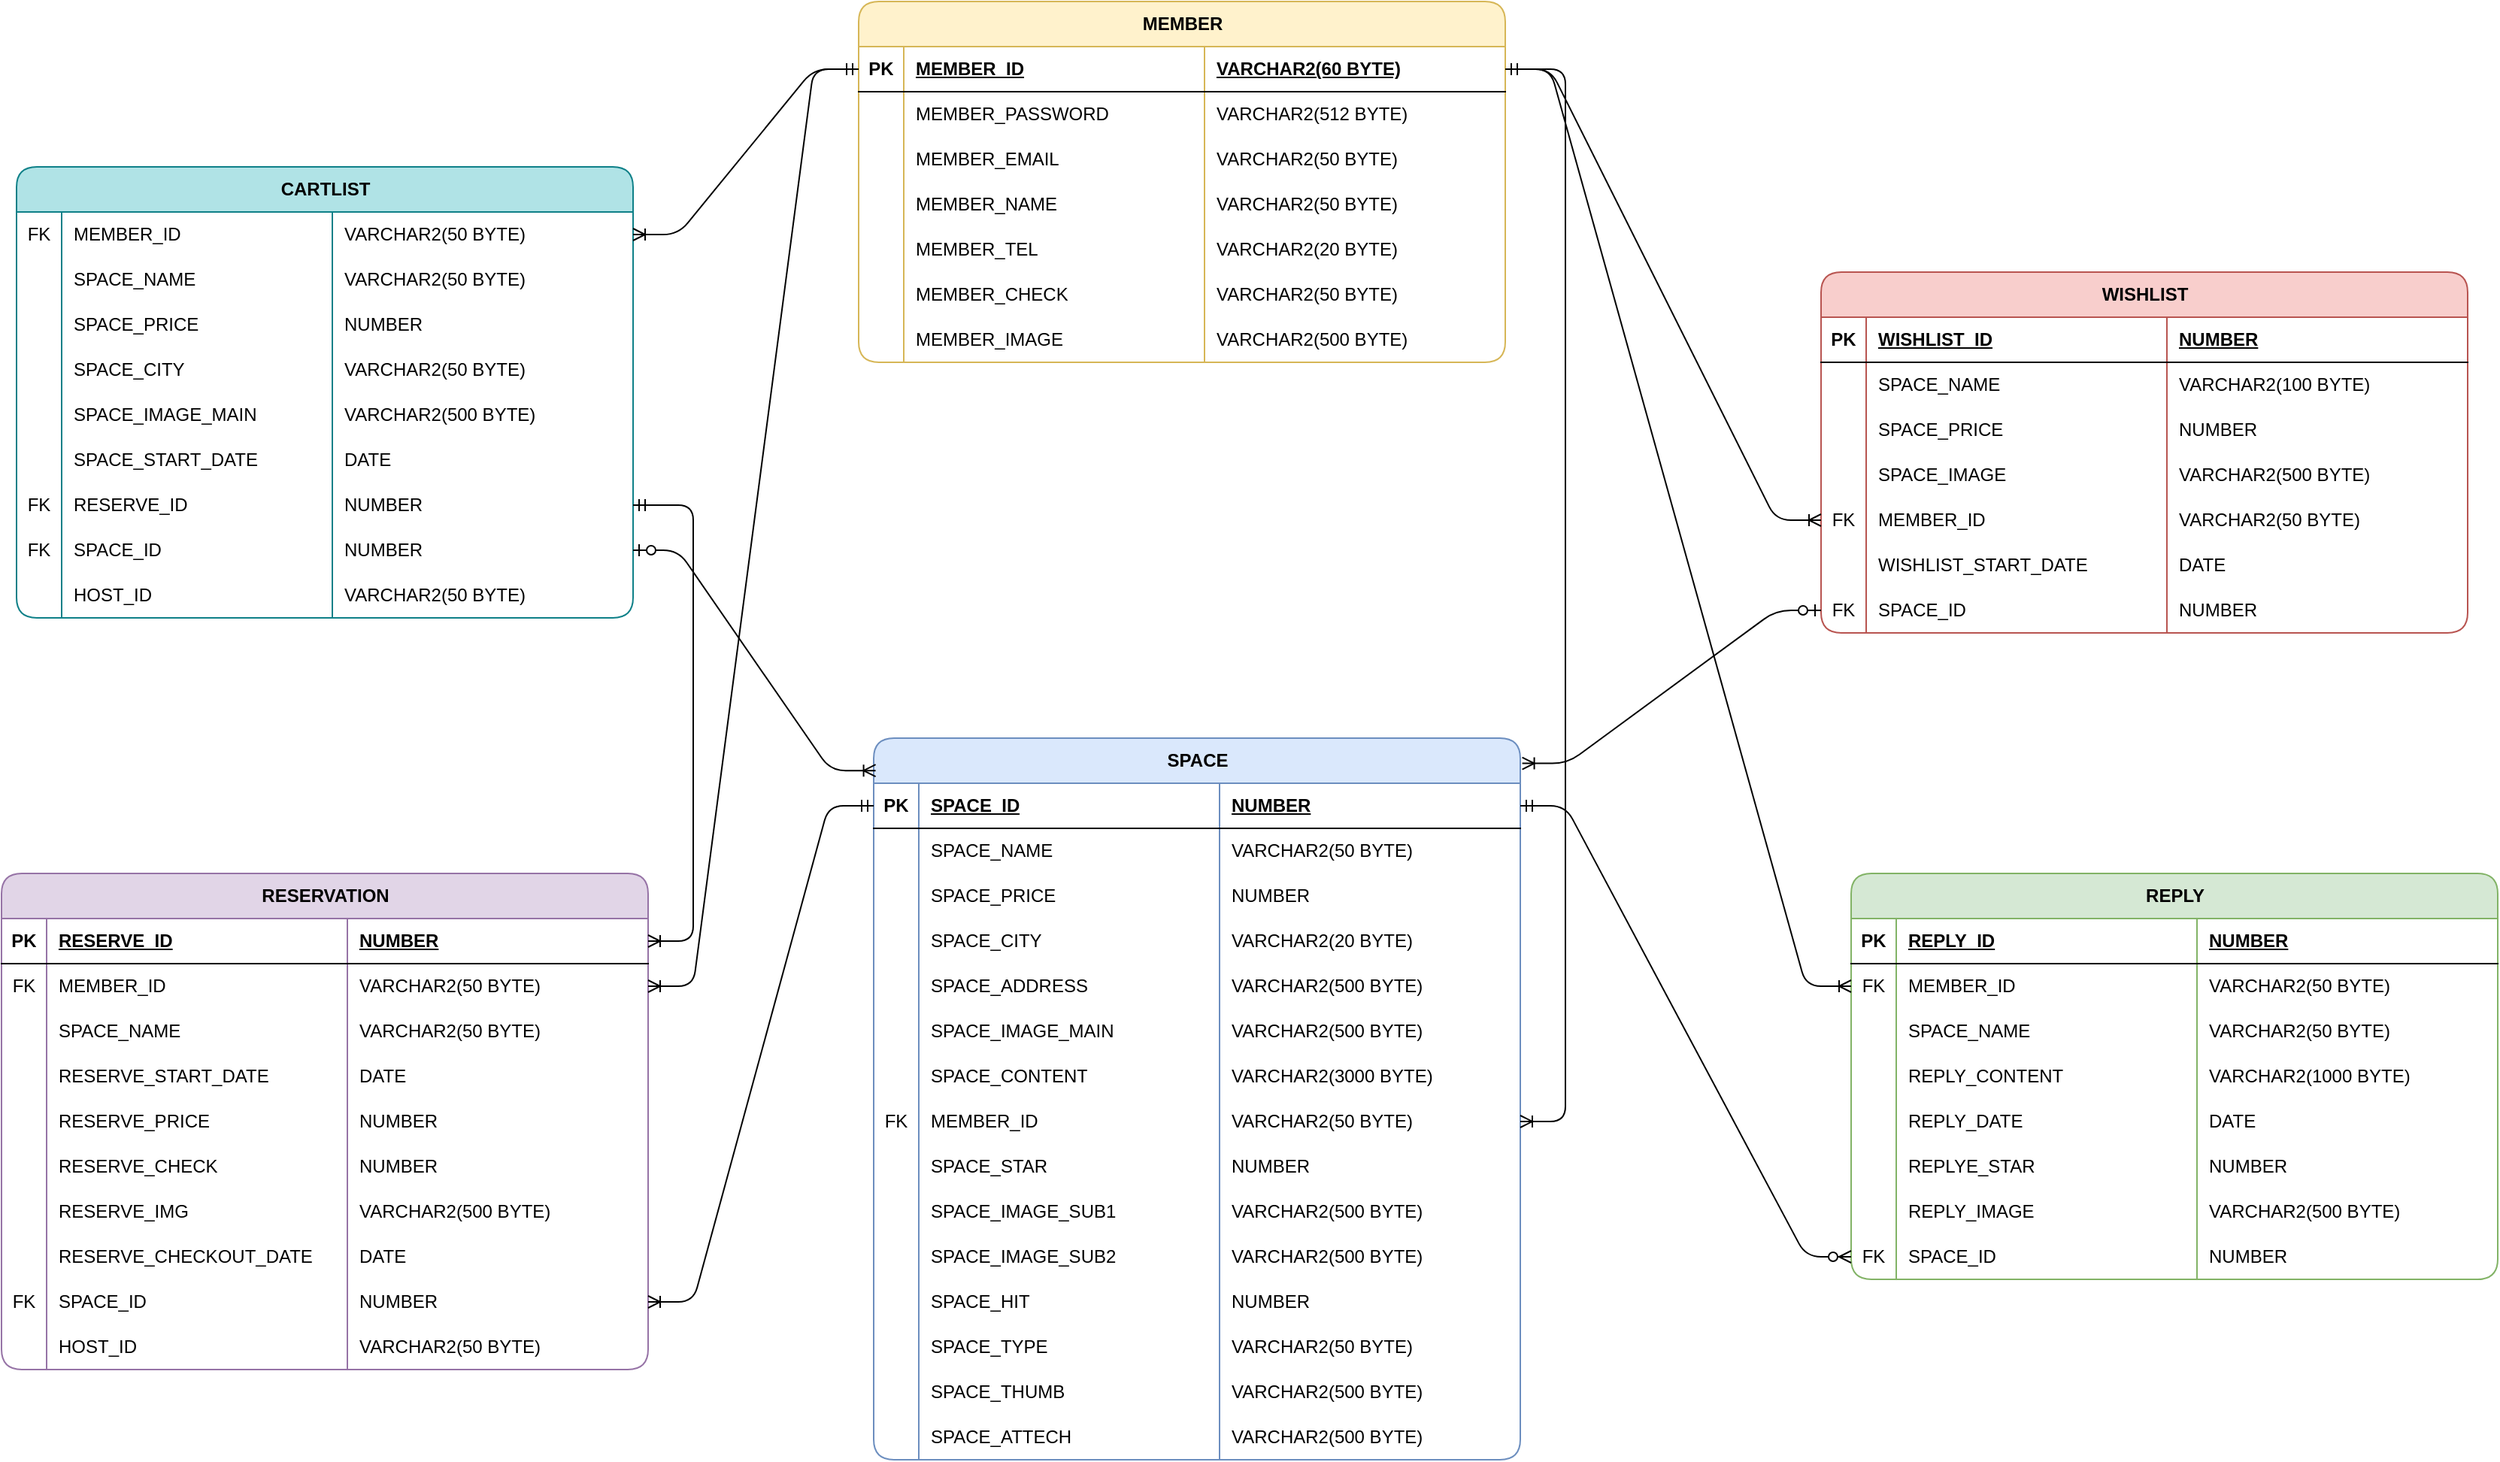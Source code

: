 <mxfile version="22.0.2" type="github">
  <diagram name="페이지-1" id="rmWHjFtZojB0TNoM1xtd">
    <mxGraphModel dx="3606" dy="3271" grid="0" gridSize="10" guides="1" tooltips="1" connect="1" arrows="1" fold="1" page="1" pageScale="1" pageWidth="583" pageHeight="827" background="#ffffff" math="0" shadow="0">
      <root>
        <mxCell id="0" />
        <mxCell id="1" parent="0" />
        <mxCell id="X5N-eZPyZ4vm21vzOw85-14" value="CARTLIST" style="shape=table;startSize=30;container=1;collapsible=1;childLayout=tableLayout;fixedRows=1;rowLines=0;fontStyle=1;align=center;resizeLast=1;html=1;rounded=1;labelBackgroundColor=none;fillColor=#b0e3e6;strokeColor=#0e8088;" vertex="1" parent="1">
          <mxGeometry x="391" y="-1203" width="410" height="300" as="geometry" />
        </mxCell>
        <mxCell id="X5N-eZPyZ4vm21vzOw85-18" value="" style="shape=tableRow;horizontal=0;startSize=0;swimlaneHead=0;swimlaneBody=0;fillColor=none;collapsible=0;dropTarget=0;points=[[0,0.5],[1,0.5]];portConstraint=eastwest;top=0;left=0;right=0;bottom=0;rounded=1;labelBackgroundColor=none;" vertex="1" parent="X5N-eZPyZ4vm21vzOw85-14">
          <mxGeometry y="30" width="410" height="30" as="geometry" />
        </mxCell>
        <mxCell id="X5N-eZPyZ4vm21vzOw85-19" value="FK" style="shape=partialRectangle;connectable=0;fillColor=none;top=0;left=0;bottom=0;right=0;editable=1;overflow=hidden;whiteSpace=wrap;html=1;rounded=1;labelBackgroundColor=none;" vertex="1" parent="X5N-eZPyZ4vm21vzOw85-18">
          <mxGeometry width="30" height="30" as="geometry">
            <mxRectangle width="30" height="30" as="alternateBounds" />
          </mxGeometry>
        </mxCell>
        <mxCell id="X5N-eZPyZ4vm21vzOw85-20" value="MEMBER_ID" style="shape=partialRectangle;connectable=0;fillColor=none;top=0;left=0;bottom=0;right=0;align=left;spacingLeft=6;overflow=hidden;whiteSpace=wrap;html=1;rounded=1;labelBackgroundColor=none;" vertex="1" parent="X5N-eZPyZ4vm21vzOw85-18">
          <mxGeometry x="30" width="180" height="30" as="geometry">
            <mxRectangle width="180" height="30" as="alternateBounds" />
          </mxGeometry>
        </mxCell>
        <mxCell id="X5N-eZPyZ4vm21vzOw85-27" value="VARCHAR2(50 BYTE)" style="shape=partialRectangle;connectable=0;fillColor=none;top=0;left=0;bottom=0;right=0;align=left;spacingLeft=6;overflow=hidden;whiteSpace=wrap;html=1;rounded=1;labelBackgroundColor=none;" vertex="1" parent="X5N-eZPyZ4vm21vzOw85-18">
          <mxGeometry x="210" width="200" height="30" as="geometry">
            <mxRectangle width="200" height="30" as="alternateBounds" />
          </mxGeometry>
        </mxCell>
        <mxCell id="X5N-eZPyZ4vm21vzOw85-21" value="" style="shape=tableRow;horizontal=0;startSize=0;swimlaneHead=0;swimlaneBody=0;fillColor=none;collapsible=0;dropTarget=0;points=[[0,0.5],[1,0.5]];portConstraint=eastwest;top=0;left=0;right=0;bottom=0;rounded=1;labelBackgroundColor=none;" vertex="1" parent="X5N-eZPyZ4vm21vzOw85-14">
          <mxGeometry y="60" width="410" height="30" as="geometry" />
        </mxCell>
        <mxCell id="X5N-eZPyZ4vm21vzOw85-22" value="" style="shape=partialRectangle;connectable=0;fillColor=none;top=0;left=0;bottom=0;right=0;editable=1;overflow=hidden;whiteSpace=wrap;html=1;rounded=1;labelBackgroundColor=none;" vertex="1" parent="X5N-eZPyZ4vm21vzOw85-21">
          <mxGeometry width="30" height="30" as="geometry">
            <mxRectangle width="30" height="30" as="alternateBounds" />
          </mxGeometry>
        </mxCell>
        <mxCell id="X5N-eZPyZ4vm21vzOw85-23" value="SPACE_NAME" style="shape=partialRectangle;connectable=0;fillColor=none;top=0;left=0;bottom=0;right=0;align=left;spacingLeft=6;overflow=hidden;whiteSpace=wrap;html=1;rounded=1;labelBackgroundColor=none;" vertex="1" parent="X5N-eZPyZ4vm21vzOw85-21">
          <mxGeometry x="30" width="180" height="30" as="geometry">
            <mxRectangle width="180" height="30" as="alternateBounds" />
          </mxGeometry>
        </mxCell>
        <mxCell id="X5N-eZPyZ4vm21vzOw85-28" value="VARCHAR2(50 BYTE)" style="shape=partialRectangle;connectable=0;fillColor=none;top=0;left=0;bottom=0;right=0;align=left;spacingLeft=6;overflow=hidden;whiteSpace=wrap;html=1;rounded=1;labelBackgroundColor=none;" vertex="1" parent="X5N-eZPyZ4vm21vzOw85-21">
          <mxGeometry x="210" width="200" height="30" as="geometry">
            <mxRectangle width="200" height="30" as="alternateBounds" />
          </mxGeometry>
        </mxCell>
        <mxCell id="X5N-eZPyZ4vm21vzOw85-24" value="" style="shape=tableRow;horizontal=0;startSize=0;swimlaneHead=0;swimlaneBody=0;fillColor=none;collapsible=0;dropTarget=0;points=[[0,0.5],[1,0.5]];portConstraint=eastwest;top=0;left=0;right=0;bottom=0;rounded=1;labelBackgroundColor=none;" vertex="1" parent="X5N-eZPyZ4vm21vzOw85-14">
          <mxGeometry y="90" width="410" height="30" as="geometry" />
        </mxCell>
        <mxCell id="X5N-eZPyZ4vm21vzOw85-25" value="" style="shape=partialRectangle;connectable=0;fillColor=none;top=0;left=0;bottom=0;right=0;editable=1;overflow=hidden;whiteSpace=wrap;html=1;rounded=1;labelBackgroundColor=none;" vertex="1" parent="X5N-eZPyZ4vm21vzOw85-24">
          <mxGeometry width="30" height="30" as="geometry">
            <mxRectangle width="30" height="30" as="alternateBounds" />
          </mxGeometry>
        </mxCell>
        <mxCell id="X5N-eZPyZ4vm21vzOw85-26" value="SPACE_PRICE" style="shape=partialRectangle;connectable=0;fillColor=none;top=0;left=0;bottom=0;right=0;align=left;spacingLeft=6;overflow=hidden;whiteSpace=wrap;html=1;rounded=1;labelBackgroundColor=none;" vertex="1" parent="X5N-eZPyZ4vm21vzOw85-24">
          <mxGeometry x="30" width="180" height="30" as="geometry">
            <mxRectangle width="180" height="30" as="alternateBounds" />
          </mxGeometry>
        </mxCell>
        <mxCell id="X5N-eZPyZ4vm21vzOw85-29" value="NUMBER" style="shape=partialRectangle;connectable=0;fillColor=none;top=0;left=0;bottom=0;right=0;align=left;spacingLeft=6;overflow=hidden;whiteSpace=wrap;html=1;rounded=1;labelBackgroundColor=none;" vertex="1" parent="X5N-eZPyZ4vm21vzOw85-24">
          <mxGeometry x="210" width="200" height="30" as="geometry">
            <mxRectangle width="200" height="30" as="alternateBounds" />
          </mxGeometry>
        </mxCell>
        <mxCell id="X5N-eZPyZ4vm21vzOw85-54" style="shape=tableRow;horizontal=0;startSize=0;swimlaneHead=0;swimlaneBody=0;fillColor=none;collapsible=0;dropTarget=0;points=[[0,0.5],[1,0.5]];portConstraint=eastwest;top=0;left=0;right=0;bottom=0;rounded=1;labelBackgroundColor=none;" vertex="1" parent="X5N-eZPyZ4vm21vzOw85-14">
          <mxGeometry y="120" width="410" height="30" as="geometry" />
        </mxCell>
        <mxCell id="X5N-eZPyZ4vm21vzOw85-55" style="shape=partialRectangle;connectable=0;fillColor=none;top=0;left=0;bottom=0;right=0;editable=1;overflow=hidden;whiteSpace=wrap;html=1;rounded=1;labelBackgroundColor=none;" vertex="1" parent="X5N-eZPyZ4vm21vzOw85-54">
          <mxGeometry width="30" height="30" as="geometry">
            <mxRectangle width="30" height="30" as="alternateBounds" />
          </mxGeometry>
        </mxCell>
        <mxCell id="X5N-eZPyZ4vm21vzOw85-56" value="SPACE_CITY" style="shape=partialRectangle;connectable=0;fillColor=none;top=0;left=0;bottom=0;right=0;align=left;spacingLeft=6;overflow=hidden;whiteSpace=wrap;html=1;rounded=1;labelBackgroundColor=none;" vertex="1" parent="X5N-eZPyZ4vm21vzOw85-54">
          <mxGeometry x="30" width="180" height="30" as="geometry">
            <mxRectangle width="180" height="30" as="alternateBounds" />
          </mxGeometry>
        </mxCell>
        <mxCell id="X5N-eZPyZ4vm21vzOw85-57" value="VARCHAR2(50 BYTE)" style="shape=partialRectangle;connectable=0;fillColor=none;top=0;left=0;bottom=0;right=0;align=left;spacingLeft=6;overflow=hidden;whiteSpace=wrap;html=1;rounded=1;labelBackgroundColor=none;" vertex="1" parent="X5N-eZPyZ4vm21vzOw85-54">
          <mxGeometry x="210" width="200" height="30" as="geometry">
            <mxRectangle width="200" height="30" as="alternateBounds" />
          </mxGeometry>
        </mxCell>
        <mxCell id="X5N-eZPyZ4vm21vzOw85-50" style="shape=tableRow;horizontal=0;startSize=0;swimlaneHead=0;swimlaneBody=0;fillColor=none;collapsible=0;dropTarget=0;points=[[0,0.5],[1,0.5]];portConstraint=eastwest;top=0;left=0;right=0;bottom=0;rounded=1;labelBackgroundColor=none;" vertex="1" parent="X5N-eZPyZ4vm21vzOw85-14">
          <mxGeometry y="150" width="410" height="30" as="geometry" />
        </mxCell>
        <mxCell id="X5N-eZPyZ4vm21vzOw85-51" style="shape=partialRectangle;connectable=0;fillColor=none;top=0;left=0;bottom=0;right=0;editable=1;overflow=hidden;whiteSpace=wrap;html=1;rounded=1;labelBackgroundColor=none;" vertex="1" parent="X5N-eZPyZ4vm21vzOw85-50">
          <mxGeometry width="30" height="30" as="geometry">
            <mxRectangle width="30" height="30" as="alternateBounds" />
          </mxGeometry>
        </mxCell>
        <mxCell id="X5N-eZPyZ4vm21vzOw85-52" value="SPACE_IMAGE_MAIN" style="shape=partialRectangle;connectable=0;fillColor=none;top=0;left=0;bottom=0;right=0;align=left;spacingLeft=6;overflow=hidden;whiteSpace=wrap;html=1;rounded=1;labelBackgroundColor=none;" vertex="1" parent="X5N-eZPyZ4vm21vzOw85-50">
          <mxGeometry x="30" width="180" height="30" as="geometry">
            <mxRectangle width="180" height="30" as="alternateBounds" />
          </mxGeometry>
        </mxCell>
        <mxCell id="X5N-eZPyZ4vm21vzOw85-53" value="VARCHAR2(500 BYTE)" style="shape=partialRectangle;connectable=0;fillColor=none;top=0;left=0;bottom=0;right=0;align=left;spacingLeft=6;overflow=hidden;whiteSpace=wrap;html=1;rounded=1;labelBackgroundColor=none;" vertex="1" parent="X5N-eZPyZ4vm21vzOw85-50">
          <mxGeometry x="210" width="200" height="30" as="geometry">
            <mxRectangle width="200" height="30" as="alternateBounds" />
          </mxGeometry>
        </mxCell>
        <mxCell id="X5N-eZPyZ4vm21vzOw85-46" style="shape=tableRow;horizontal=0;startSize=0;swimlaneHead=0;swimlaneBody=0;fillColor=none;collapsible=0;dropTarget=0;points=[[0,0.5],[1,0.5]];portConstraint=eastwest;top=0;left=0;right=0;bottom=0;rounded=1;labelBackgroundColor=none;" vertex="1" parent="X5N-eZPyZ4vm21vzOw85-14">
          <mxGeometry y="180" width="410" height="30" as="geometry" />
        </mxCell>
        <mxCell id="X5N-eZPyZ4vm21vzOw85-47" style="shape=partialRectangle;connectable=0;fillColor=none;top=0;left=0;bottom=0;right=0;editable=1;overflow=hidden;whiteSpace=wrap;html=1;rounded=1;labelBackgroundColor=none;" vertex="1" parent="X5N-eZPyZ4vm21vzOw85-46">
          <mxGeometry width="30" height="30" as="geometry">
            <mxRectangle width="30" height="30" as="alternateBounds" />
          </mxGeometry>
        </mxCell>
        <mxCell id="X5N-eZPyZ4vm21vzOw85-48" value="SPACE_START_DATE" style="shape=partialRectangle;connectable=0;fillColor=none;top=0;left=0;bottom=0;right=0;align=left;spacingLeft=6;overflow=hidden;whiteSpace=wrap;html=1;rounded=1;labelBackgroundColor=none;" vertex="1" parent="X5N-eZPyZ4vm21vzOw85-46">
          <mxGeometry x="30" width="180" height="30" as="geometry">
            <mxRectangle width="180" height="30" as="alternateBounds" />
          </mxGeometry>
        </mxCell>
        <mxCell id="X5N-eZPyZ4vm21vzOw85-49" value="DATE" style="shape=partialRectangle;connectable=0;fillColor=none;top=0;left=0;bottom=0;right=0;align=left;spacingLeft=6;overflow=hidden;whiteSpace=wrap;html=1;rounded=1;labelBackgroundColor=none;" vertex="1" parent="X5N-eZPyZ4vm21vzOw85-46">
          <mxGeometry x="210" width="200" height="30" as="geometry">
            <mxRectangle width="200" height="30" as="alternateBounds" />
          </mxGeometry>
        </mxCell>
        <mxCell id="X5N-eZPyZ4vm21vzOw85-42" style="shape=tableRow;horizontal=0;startSize=0;swimlaneHead=0;swimlaneBody=0;fillColor=none;collapsible=0;dropTarget=0;points=[[0,0.5],[1,0.5]];portConstraint=eastwest;top=0;left=0;right=0;bottom=0;rounded=1;labelBackgroundColor=none;" vertex="1" parent="X5N-eZPyZ4vm21vzOw85-14">
          <mxGeometry y="210" width="410" height="30" as="geometry" />
        </mxCell>
        <mxCell id="X5N-eZPyZ4vm21vzOw85-43" value="FK" style="shape=partialRectangle;connectable=0;fillColor=none;top=0;left=0;bottom=0;right=0;editable=1;overflow=hidden;whiteSpace=wrap;html=1;rounded=1;labelBackgroundColor=none;" vertex="1" parent="X5N-eZPyZ4vm21vzOw85-42">
          <mxGeometry width="30" height="30" as="geometry">
            <mxRectangle width="30" height="30" as="alternateBounds" />
          </mxGeometry>
        </mxCell>
        <mxCell id="X5N-eZPyZ4vm21vzOw85-44" value="RESERVE_ID" style="shape=partialRectangle;connectable=0;fillColor=none;top=0;left=0;bottom=0;right=0;align=left;spacingLeft=6;overflow=hidden;whiteSpace=wrap;html=1;rounded=1;labelBackgroundColor=none;" vertex="1" parent="X5N-eZPyZ4vm21vzOw85-42">
          <mxGeometry x="30" width="180" height="30" as="geometry">
            <mxRectangle width="180" height="30" as="alternateBounds" />
          </mxGeometry>
        </mxCell>
        <mxCell id="X5N-eZPyZ4vm21vzOw85-45" value="NUMBER" style="shape=partialRectangle;connectable=0;fillColor=none;top=0;left=0;bottom=0;right=0;align=left;spacingLeft=6;overflow=hidden;whiteSpace=wrap;html=1;rounded=1;labelBackgroundColor=none;" vertex="1" parent="X5N-eZPyZ4vm21vzOw85-42">
          <mxGeometry x="210" width="200" height="30" as="geometry">
            <mxRectangle width="200" height="30" as="alternateBounds" />
          </mxGeometry>
        </mxCell>
        <mxCell id="X5N-eZPyZ4vm21vzOw85-38" style="shape=tableRow;horizontal=0;startSize=0;swimlaneHead=0;swimlaneBody=0;fillColor=none;collapsible=0;dropTarget=0;points=[[0,0.5],[1,0.5]];portConstraint=eastwest;top=0;left=0;right=0;bottom=0;rounded=1;labelBackgroundColor=none;" vertex="1" parent="X5N-eZPyZ4vm21vzOw85-14">
          <mxGeometry y="240" width="410" height="30" as="geometry" />
        </mxCell>
        <mxCell id="X5N-eZPyZ4vm21vzOw85-39" value="FK" style="shape=partialRectangle;connectable=0;fillColor=none;top=0;left=0;bottom=0;right=0;editable=1;overflow=hidden;whiteSpace=wrap;html=1;rounded=1;labelBackgroundColor=none;" vertex="1" parent="X5N-eZPyZ4vm21vzOw85-38">
          <mxGeometry width="30" height="30" as="geometry">
            <mxRectangle width="30" height="30" as="alternateBounds" />
          </mxGeometry>
        </mxCell>
        <mxCell id="X5N-eZPyZ4vm21vzOw85-40" value="SPACE_ID" style="shape=partialRectangle;connectable=0;fillColor=none;top=0;left=0;bottom=0;right=0;align=left;spacingLeft=6;overflow=hidden;whiteSpace=wrap;html=1;rounded=1;labelBackgroundColor=none;" vertex="1" parent="X5N-eZPyZ4vm21vzOw85-38">
          <mxGeometry x="30" width="180" height="30" as="geometry">
            <mxRectangle width="180" height="30" as="alternateBounds" />
          </mxGeometry>
        </mxCell>
        <mxCell id="X5N-eZPyZ4vm21vzOw85-41" value="NUMBER" style="shape=partialRectangle;connectable=0;fillColor=none;top=0;left=0;bottom=0;right=0;align=left;spacingLeft=6;overflow=hidden;whiteSpace=wrap;html=1;rounded=1;labelBackgroundColor=none;" vertex="1" parent="X5N-eZPyZ4vm21vzOw85-38">
          <mxGeometry x="210" width="200" height="30" as="geometry">
            <mxRectangle width="200" height="30" as="alternateBounds" />
          </mxGeometry>
        </mxCell>
        <mxCell id="X5N-eZPyZ4vm21vzOw85-34" style="shape=tableRow;horizontal=0;startSize=0;swimlaneHead=0;swimlaneBody=0;fillColor=none;collapsible=0;dropTarget=0;points=[[0,0.5],[1,0.5]];portConstraint=eastwest;top=0;left=0;right=0;bottom=0;rounded=1;labelBackgroundColor=none;" vertex="1" parent="X5N-eZPyZ4vm21vzOw85-14">
          <mxGeometry y="270" width="410" height="30" as="geometry" />
        </mxCell>
        <mxCell id="X5N-eZPyZ4vm21vzOw85-35" style="shape=partialRectangle;connectable=0;fillColor=none;top=0;left=0;bottom=0;right=0;editable=1;overflow=hidden;whiteSpace=wrap;html=1;rounded=1;labelBackgroundColor=none;" vertex="1" parent="X5N-eZPyZ4vm21vzOw85-34">
          <mxGeometry width="30" height="30" as="geometry">
            <mxRectangle width="30" height="30" as="alternateBounds" />
          </mxGeometry>
        </mxCell>
        <mxCell id="X5N-eZPyZ4vm21vzOw85-36" value="HOST_ID" style="shape=partialRectangle;connectable=0;fillColor=none;top=0;left=0;bottom=0;right=0;align=left;spacingLeft=6;overflow=hidden;whiteSpace=wrap;html=1;rounded=1;labelBackgroundColor=none;" vertex="1" parent="X5N-eZPyZ4vm21vzOw85-34">
          <mxGeometry x="30" width="180" height="30" as="geometry">
            <mxRectangle width="180" height="30" as="alternateBounds" />
          </mxGeometry>
        </mxCell>
        <mxCell id="X5N-eZPyZ4vm21vzOw85-37" value="VARCHAR2(50 BYTE)" style="shape=partialRectangle;connectable=0;fillColor=none;top=0;left=0;bottom=0;right=0;align=left;spacingLeft=6;overflow=hidden;whiteSpace=wrap;html=1;rounded=1;labelBackgroundColor=none;" vertex="1" parent="X5N-eZPyZ4vm21vzOw85-34">
          <mxGeometry x="210" width="200" height="30" as="geometry">
            <mxRectangle width="200" height="30" as="alternateBounds" />
          </mxGeometry>
        </mxCell>
        <mxCell id="X5N-eZPyZ4vm21vzOw85-99" value="RESERVATION" style="shape=table;startSize=30;container=1;collapsible=1;childLayout=tableLayout;fixedRows=1;rowLines=0;fontStyle=1;align=center;resizeLast=1;html=1;rounded=1;labelBackgroundColor=none;fillColor=#e1d5e7;strokeColor=#9673a6;" vertex="1" parent="1">
          <mxGeometry x="381" y="-733" width="430" height="330" as="geometry" />
        </mxCell>
        <mxCell id="X5N-eZPyZ4vm21vzOw85-100" value="" style="shape=tableRow;horizontal=0;startSize=0;swimlaneHead=0;swimlaneBody=0;fillColor=none;collapsible=0;dropTarget=0;points=[[0,0.5],[1,0.5]];portConstraint=eastwest;top=0;left=0;right=0;bottom=1;rounded=1;labelBackgroundColor=none;" vertex="1" parent="X5N-eZPyZ4vm21vzOw85-99">
          <mxGeometry y="30" width="430" height="30" as="geometry" />
        </mxCell>
        <mxCell id="X5N-eZPyZ4vm21vzOw85-101" value="PK" style="shape=partialRectangle;connectable=0;fillColor=none;top=0;left=0;bottom=0;right=0;fontStyle=1;overflow=hidden;whiteSpace=wrap;html=1;rounded=1;labelBackgroundColor=none;" vertex="1" parent="X5N-eZPyZ4vm21vzOw85-100">
          <mxGeometry width="30" height="30" as="geometry">
            <mxRectangle width="30" height="30" as="alternateBounds" />
          </mxGeometry>
        </mxCell>
        <mxCell id="X5N-eZPyZ4vm21vzOw85-102" value="RESERVE_ID" style="shape=partialRectangle;connectable=0;fillColor=none;top=0;left=0;bottom=0;right=0;align=left;spacingLeft=6;fontStyle=5;overflow=hidden;whiteSpace=wrap;html=1;rounded=1;labelBackgroundColor=none;" vertex="1" parent="X5N-eZPyZ4vm21vzOw85-100">
          <mxGeometry x="30" width="200" height="30" as="geometry">
            <mxRectangle width="200" height="30" as="alternateBounds" />
          </mxGeometry>
        </mxCell>
        <mxCell id="X5N-eZPyZ4vm21vzOw85-112" value="NUMBER" style="shape=partialRectangle;connectable=0;fillColor=none;top=0;left=0;bottom=0;right=0;align=left;spacingLeft=6;fontStyle=5;overflow=hidden;whiteSpace=wrap;html=1;rounded=1;labelBackgroundColor=none;" vertex="1" parent="X5N-eZPyZ4vm21vzOw85-100">
          <mxGeometry x="230" width="200" height="30" as="geometry">
            <mxRectangle width="200" height="30" as="alternateBounds" />
          </mxGeometry>
        </mxCell>
        <mxCell id="X5N-eZPyZ4vm21vzOw85-103" value="" style="shape=tableRow;horizontal=0;startSize=0;swimlaneHead=0;swimlaneBody=0;fillColor=none;collapsible=0;dropTarget=0;points=[[0,0.5],[1,0.5]];portConstraint=eastwest;top=0;left=0;right=0;bottom=0;rounded=1;labelBackgroundColor=none;" vertex="1" parent="X5N-eZPyZ4vm21vzOw85-99">
          <mxGeometry y="60" width="430" height="30" as="geometry" />
        </mxCell>
        <mxCell id="X5N-eZPyZ4vm21vzOw85-104" value="FK" style="shape=partialRectangle;connectable=0;fillColor=none;top=0;left=0;bottom=0;right=0;editable=1;overflow=hidden;whiteSpace=wrap;html=1;rounded=1;labelBackgroundColor=none;" vertex="1" parent="X5N-eZPyZ4vm21vzOw85-103">
          <mxGeometry width="30" height="30" as="geometry">
            <mxRectangle width="30" height="30" as="alternateBounds" />
          </mxGeometry>
        </mxCell>
        <mxCell id="X5N-eZPyZ4vm21vzOw85-105" value="MEMBER_ID" style="shape=partialRectangle;connectable=0;fillColor=none;top=0;left=0;bottom=0;right=0;align=left;spacingLeft=6;overflow=hidden;whiteSpace=wrap;html=1;rounded=1;labelBackgroundColor=none;" vertex="1" parent="X5N-eZPyZ4vm21vzOw85-103">
          <mxGeometry x="30" width="200" height="30" as="geometry">
            <mxRectangle width="200" height="30" as="alternateBounds" />
          </mxGeometry>
        </mxCell>
        <mxCell id="X5N-eZPyZ4vm21vzOw85-113" value="VARCHAR2(50 BYTE)" style="shape=partialRectangle;connectable=0;fillColor=none;top=0;left=0;bottom=0;right=0;align=left;spacingLeft=6;overflow=hidden;whiteSpace=wrap;html=1;rounded=1;labelBackgroundColor=none;" vertex="1" parent="X5N-eZPyZ4vm21vzOw85-103">
          <mxGeometry x="230" width="200" height="30" as="geometry">
            <mxRectangle width="200" height="30" as="alternateBounds" />
          </mxGeometry>
        </mxCell>
        <mxCell id="X5N-eZPyZ4vm21vzOw85-106" value="" style="shape=tableRow;horizontal=0;startSize=0;swimlaneHead=0;swimlaneBody=0;fillColor=none;collapsible=0;dropTarget=0;points=[[0,0.5],[1,0.5]];portConstraint=eastwest;top=0;left=0;right=0;bottom=0;rounded=1;labelBackgroundColor=none;" vertex="1" parent="X5N-eZPyZ4vm21vzOw85-99">
          <mxGeometry y="90" width="430" height="30" as="geometry" />
        </mxCell>
        <mxCell id="X5N-eZPyZ4vm21vzOw85-107" value="" style="shape=partialRectangle;connectable=0;fillColor=none;top=0;left=0;bottom=0;right=0;editable=1;overflow=hidden;whiteSpace=wrap;html=1;rounded=1;labelBackgroundColor=none;" vertex="1" parent="X5N-eZPyZ4vm21vzOw85-106">
          <mxGeometry width="30" height="30" as="geometry">
            <mxRectangle width="30" height="30" as="alternateBounds" />
          </mxGeometry>
        </mxCell>
        <mxCell id="X5N-eZPyZ4vm21vzOw85-108" value="SPACE_NAME" style="shape=partialRectangle;connectable=0;fillColor=none;top=0;left=0;bottom=0;right=0;align=left;spacingLeft=6;overflow=hidden;whiteSpace=wrap;html=1;rounded=1;labelBackgroundColor=none;" vertex="1" parent="X5N-eZPyZ4vm21vzOw85-106">
          <mxGeometry x="30" width="200" height="30" as="geometry">
            <mxRectangle width="200" height="30" as="alternateBounds" />
          </mxGeometry>
        </mxCell>
        <mxCell id="X5N-eZPyZ4vm21vzOw85-114" value="VARCHAR2(50 BYTE)" style="shape=partialRectangle;connectable=0;fillColor=none;top=0;left=0;bottom=0;right=0;align=left;spacingLeft=6;overflow=hidden;whiteSpace=wrap;html=1;rounded=1;labelBackgroundColor=none;" vertex="1" parent="X5N-eZPyZ4vm21vzOw85-106">
          <mxGeometry x="230" width="200" height="30" as="geometry">
            <mxRectangle width="200" height="30" as="alternateBounds" />
          </mxGeometry>
        </mxCell>
        <mxCell id="X5N-eZPyZ4vm21vzOw85-109" value="" style="shape=tableRow;horizontal=0;startSize=0;swimlaneHead=0;swimlaneBody=0;fillColor=none;collapsible=0;dropTarget=0;points=[[0,0.5],[1,0.5]];portConstraint=eastwest;top=0;left=0;right=0;bottom=0;rounded=1;labelBackgroundColor=none;" vertex="1" parent="X5N-eZPyZ4vm21vzOw85-99">
          <mxGeometry y="120" width="430" height="30" as="geometry" />
        </mxCell>
        <mxCell id="X5N-eZPyZ4vm21vzOw85-110" value="" style="shape=partialRectangle;connectable=0;fillColor=none;top=0;left=0;bottom=0;right=0;editable=1;overflow=hidden;whiteSpace=wrap;html=1;rounded=1;labelBackgroundColor=none;" vertex="1" parent="X5N-eZPyZ4vm21vzOw85-109">
          <mxGeometry width="30" height="30" as="geometry">
            <mxRectangle width="30" height="30" as="alternateBounds" />
          </mxGeometry>
        </mxCell>
        <mxCell id="X5N-eZPyZ4vm21vzOw85-111" value="RESERVE_START_DATE" style="shape=partialRectangle;connectable=0;fillColor=none;top=0;left=0;bottom=0;right=0;align=left;spacingLeft=6;overflow=hidden;whiteSpace=wrap;html=1;rounded=1;labelBackgroundColor=none;" vertex="1" parent="X5N-eZPyZ4vm21vzOw85-109">
          <mxGeometry x="30" width="200" height="30" as="geometry">
            <mxRectangle width="200" height="30" as="alternateBounds" />
          </mxGeometry>
        </mxCell>
        <mxCell id="X5N-eZPyZ4vm21vzOw85-115" value="DATE" style="shape=partialRectangle;connectable=0;fillColor=none;top=0;left=0;bottom=0;right=0;align=left;spacingLeft=6;overflow=hidden;whiteSpace=wrap;html=1;rounded=1;labelBackgroundColor=none;" vertex="1" parent="X5N-eZPyZ4vm21vzOw85-109">
          <mxGeometry x="230" width="200" height="30" as="geometry">
            <mxRectangle width="200" height="30" as="alternateBounds" />
          </mxGeometry>
        </mxCell>
        <mxCell id="X5N-eZPyZ4vm21vzOw85-116" style="shape=tableRow;horizontal=0;startSize=0;swimlaneHead=0;swimlaneBody=0;fillColor=none;collapsible=0;dropTarget=0;points=[[0,0.5],[1,0.5]];portConstraint=eastwest;top=0;left=0;right=0;bottom=0;rounded=1;labelBackgroundColor=none;" vertex="1" parent="X5N-eZPyZ4vm21vzOw85-99">
          <mxGeometry y="150" width="430" height="30" as="geometry" />
        </mxCell>
        <mxCell id="X5N-eZPyZ4vm21vzOw85-117" style="shape=partialRectangle;connectable=0;fillColor=none;top=0;left=0;bottom=0;right=0;editable=1;overflow=hidden;whiteSpace=wrap;html=1;rounded=1;labelBackgroundColor=none;" vertex="1" parent="X5N-eZPyZ4vm21vzOw85-116">
          <mxGeometry width="30" height="30" as="geometry">
            <mxRectangle width="30" height="30" as="alternateBounds" />
          </mxGeometry>
        </mxCell>
        <mxCell id="X5N-eZPyZ4vm21vzOw85-118" value="RESERVE_PRICE" style="shape=partialRectangle;connectable=0;fillColor=none;top=0;left=0;bottom=0;right=0;align=left;spacingLeft=6;overflow=hidden;whiteSpace=wrap;html=1;rounded=1;labelBackgroundColor=none;" vertex="1" parent="X5N-eZPyZ4vm21vzOw85-116">
          <mxGeometry x="30" width="200" height="30" as="geometry">
            <mxRectangle width="200" height="30" as="alternateBounds" />
          </mxGeometry>
        </mxCell>
        <mxCell id="X5N-eZPyZ4vm21vzOw85-119" value="NUMBER" style="shape=partialRectangle;connectable=0;fillColor=none;top=0;left=0;bottom=0;right=0;align=left;spacingLeft=6;overflow=hidden;whiteSpace=wrap;html=1;rounded=1;labelBackgroundColor=none;" vertex="1" parent="X5N-eZPyZ4vm21vzOw85-116">
          <mxGeometry x="230" width="200" height="30" as="geometry">
            <mxRectangle width="200" height="30" as="alternateBounds" />
          </mxGeometry>
        </mxCell>
        <mxCell id="X5N-eZPyZ4vm21vzOw85-120" style="shape=tableRow;horizontal=0;startSize=0;swimlaneHead=0;swimlaneBody=0;fillColor=none;collapsible=0;dropTarget=0;points=[[0,0.5],[1,0.5]];portConstraint=eastwest;top=0;left=0;right=0;bottom=0;rounded=1;labelBackgroundColor=none;" vertex="1" parent="X5N-eZPyZ4vm21vzOw85-99">
          <mxGeometry y="180" width="430" height="30" as="geometry" />
        </mxCell>
        <mxCell id="X5N-eZPyZ4vm21vzOw85-121" style="shape=partialRectangle;connectable=0;fillColor=none;top=0;left=0;bottom=0;right=0;editable=1;overflow=hidden;whiteSpace=wrap;html=1;rounded=1;labelBackgroundColor=none;" vertex="1" parent="X5N-eZPyZ4vm21vzOw85-120">
          <mxGeometry width="30" height="30" as="geometry">
            <mxRectangle width="30" height="30" as="alternateBounds" />
          </mxGeometry>
        </mxCell>
        <mxCell id="X5N-eZPyZ4vm21vzOw85-122" value="RESERVE_CHECK" style="shape=partialRectangle;connectable=0;fillColor=none;top=0;left=0;bottom=0;right=0;align=left;spacingLeft=6;overflow=hidden;whiteSpace=wrap;html=1;rounded=1;labelBackgroundColor=none;" vertex="1" parent="X5N-eZPyZ4vm21vzOw85-120">
          <mxGeometry x="30" width="200" height="30" as="geometry">
            <mxRectangle width="200" height="30" as="alternateBounds" />
          </mxGeometry>
        </mxCell>
        <mxCell id="X5N-eZPyZ4vm21vzOw85-123" value="NUMBER" style="shape=partialRectangle;connectable=0;fillColor=none;top=0;left=0;bottom=0;right=0;align=left;spacingLeft=6;overflow=hidden;whiteSpace=wrap;html=1;rounded=1;labelBackgroundColor=none;" vertex="1" parent="X5N-eZPyZ4vm21vzOw85-120">
          <mxGeometry x="230" width="200" height="30" as="geometry">
            <mxRectangle width="200" height="30" as="alternateBounds" />
          </mxGeometry>
        </mxCell>
        <mxCell id="X5N-eZPyZ4vm21vzOw85-124" style="shape=tableRow;horizontal=0;startSize=0;swimlaneHead=0;swimlaneBody=0;fillColor=none;collapsible=0;dropTarget=0;points=[[0,0.5],[1,0.5]];portConstraint=eastwest;top=0;left=0;right=0;bottom=0;rounded=1;labelBackgroundColor=none;" vertex="1" parent="X5N-eZPyZ4vm21vzOw85-99">
          <mxGeometry y="210" width="430" height="30" as="geometry" />
        </mxCell>
        <mxCell id="X5N-eZPyZ4vm21vzOw85-125" style="shape=partialRectangle;connectable=0;fillColor=none;top=0;left=0;bottom=0;right=0;editable=1;overflow=hidden;whiteSpace=wrap;html=1;rounded=1;labelBackgroundColor=none;" vertex="1" parent="X5N-eZPyZ4vm21vzOw85-124">
          <mxGeometry width="30" height="30" as="geometry">
            <mxRectangle width="30" height="30" as="alternateBounds" />
          </mxGeometry>
        </mxCell>
        <mxCell id="X5N-eZPyZ4vm21vzOw85-126" value="RESERVE_IMG" style="shape=partialRectangle;connectable=0;fillColor=none;top=0;left=0;bottom=0;right=0;align=left;spacingLeft=6;overflow=hidden;whiteSpace=wrap;html=1;rounded=1;labelBackgroundColor=none;" vertex="1" parent="X5N-eZPyZ4vm21vzOw85-124">
          <mxGeometry x="30" width="200" height="30" as="geometry">
            <mxRectangle width="200" height="30" as="alternateBounds" />
          </mxGeometry>
        </mxCell>
        <mxCell id="X5N-eZPyZ4vm21vzOw85-127" value="VARCHAR2(500 BYTE)" style="shape=partialRectangle;connectable=0;fillColor=none;top=0;left=0;bottom=0;right=0;align=left;spacingLeft=6;overflow=hidden;whiteSpace=wrap;html=1;rounded=1;labelBackgroundColor=none;" vertex="1" parent="X5N-eZPyZ4vm21vzOw85-124">
          <mxGeometry x="230" width="200" height="30" as="geometry">
            <mxRectangle width="200" height="30" as="alternateBounds" />
          </mxGeometry>
        </mxCell>
        <mxCell id="X5N-eZPyZ4vm21vzOw85-128" style="shape=tableRow;horizontal=0;startSize=0;swimlaneHead=0;swimlaneBody=0;fillColor=none;collapsible=0;dropTarget=0;points=[[0,0.5],[1,0.5]];portConstraint=eastwest;top=0;left=0;right=0;bottom=0;rounded=1;labelBackgroundColor=none;" vertex="1" parent="X5N-eZPyZ4vm21vzOw85-99">
          <mxGeometry y="240" width="430" height="30" as="geometry" />
        </mxCell>
        <mxCell id="X5N-eZPyZ4vm21vzOw85-129" style="shape=partialRectangle;connectable=0;fillColor=none;top=0;left=0;bottom=0;right=0;editable=1;overflow=hidden;whiteSpace=wrap;html=1;rounded=1;labelBackgroundColor=none;" vertex="1" parent="X5N-eZPyZ4vm21vzOw85-128">
          <mxGeometry width="30" height="30" as="geometry">
            <mxRectangle width="30" height="30" as="alternateBounds" />
          </mxGeometry>
        </mxCell>
        <mxCell id="X5N-eZPyZ4vm21vzOw85-130" value="RESERVE_CHECKOUT_DATE" style="shape=partialRectangle;connectable=0;fillColor=none;top=0;left=0;bottom=0;right=0;align=left;spacingLeft=6;overflow=hidden;whiteSpace=wrap;html=1;rounded=1;labelBackgroundColor=none;" vertex="1" parent="X5N-eZPyZ4vm21vzOw85-128">
          <mxGeometry x="30" width="200" height="30" as="geometry">
            <mxRectangle width="200" height="30" as="alternateBounds" />
          </mxGeometry>
        </mxCell>
        <mxCell id="X5N-eZPyZ4vm21vzOw85-131" value="DATE" style="shape=partialRectangle;connectable=0;fillColor=none;top=0;left=0;bottom=0;right=0;align=left;spacingLeft=6;overflow=hidden;whiteSpace=wrap;html=1;rounded=1;labelBackgroundColor=none;" vertex="1" parent="X5N-eZPyZ4vm21vzOw85-128">
          <mxGeometry x="230" width="200" height="30" as="geometry">
            <mxRectangle width="200" height="30" as="alternateBounds" />
          </mxGeometry>
        </mxCell>
        <mxCell id="X5N-eZPyZ4vm21vzOw85-132" style="shape=tableRow;horizontal=0;startSize=0;swimlaneHead=0;swimlaneBody=0;fillColor=none;collapsible=0;dropTarget=0;points=[[0,0.5],[1,0.5]];portConstraint=eastwest;top=0;left=0;right=0;bottom=0;rounded=1;labelBackgroundColor=none;" vertex="1" parent="X5N-eZPyZ4vm21vzOw85-99">
          <mxGeometry y="270" width="430" height="30" as="geometry" />
        </mxCell>
        <mxCell id="X5N-eZPyZ4vm21vzOw85-133" value="FK" style="shape=partialRectangle;connectable=0;fillColor=none;top=0;left=0;bottom=0;right=0;editable=1;overflow=hidden;whiteSpace=wrap;html=1;rounded=1;labelBackgroundColor=none;" vertex="1" parent="X5N-eZPyZ4vm21vzOw85-132">
          <mxGeometry width="30" height="30" as="geometry">
            <mxRectangle width="30" height="30" as="alternateBounds" />
          </mxGeometry>
        </mxCell>
        <mxCell id="X5N-eZPyZ4vm21vzOw85-134" value="SPACE_ID" style="shape=partialRectangle;connectable=0;fillColor=none;top=0;left=0;bottom=0;right=0;align=left;spacingLeft=6;overflow=hidden;whiteSpace=wrap;html=1;rounded=1;labelBackgroundColor=none;" vertex="1" parent="X5N-eZPyZ4vm21vzOw85-132">
          <mxGeometry x="30" width="200" height="30" as="geometry">
            <mxRectangle width="200" height="30" as="alternateBounds" />
          </mxGeometry>
        </mxCell>
        <mxCell id="X5N-eZPyZ4vm21vzOw85-135" value="NUMBER" style="shape=partialRectangle;connectable=0;fillColor=none;top=0;left=0;bottom=0;right=0;align=left;spacingLeft=6;overflow=hidden;whiteSpace=wrap;html=1;rounded=1;labelBackgroundColor=none;" vertex="1" parent="X5N-eZPyZ4vm21vzOw85-132">
          <mxGeometry x="230" width="200" height="30" as="geometry">
            <mxRectangle width="200" height="30" as="alternateBounds" />
          </mxGeometry>
        </mxCell>
        <mxCell id="X5N-eZPyZ4vm21vzOw85-136" style="shape=tableRow;horizontal=0;startSize=0;swimlaneHead=0;swimlaneBody=0;fillColor=none;collapsible=0;dropTarget=0;points=[[0,0.5],[1,0.5]];portConstraint=eastwest;top=0;left=0;right=0;bottom=0;rounded=1;labelBackgroundColor=none;" vertex="1" parent="X5N-eZPyZ4vm21vzOw85-99">
          <mxGeometry y="300" width="430" height="30" as="geometry" />
        </mxCell>
        <mxCell id="X5N-eZPyZ4vm21vzOw85-137" style="shape=partialRectangle;connectable=0;fillColor=none;top=0;left=0;bottom=0;right=0;editable=1;overflow=hidden;whiteSpace=wrap;html=1;rounded=1;labelBackgroundColor=none;" vertex="1" parent="X5N-eZPyZ4vm21vzOw85-136">
          <mxGeometry width="30" height="30" as="geometry">
            <mxRectangle width="30" height="30" as="alternateBounds" />
          </mxGeometry>
        </mxCell>
        <mxCell id="X5N-eZPyZ4vm21vzOw85-138" value="HOST_ID" style="shape=partialRectangle;connectable=0;fillColor=none;top=0;left=0;bottom=0;right=0;align=left;spacingLeft=6;overflow=hidden;whiteSpace=wrap;html=1;rounded=1;labelBackgroundColor=none;" vertex="1" parent="X5N-eZPyZ4vm21vzOw85-136">
          <mxGeometry x="30" width="200" height="30" as="geometry">
            <mxRectangle width="200" height="30" as="alternateBounds" />
          </mxGeometry>
        </mxCell>
        <mxCell id="X5N-eZPyZ4vm21vzOw85-139" value="VARCHAR2(50 BYTE)" style="shape=partialRectangle;connectable=0;fillColor=none;top=0;left=0;bottom=0;right=0;align=left;spacingLeft=6;overflow=hidden;whiteSpace=wrap;html=1;rounded=1;labelBackgroundColor=none;" vertex="1" parent="X5N-eZPyZ4vm21vzOw85-136">
          <mxGeometry x="230" width="200" height="30" as="geometry">
            <mxRectangle width="200" height="30" as="alternateBounds" />
          </mxGeometry>
        </mxCell>
        <mxCell id="X5N-eZPyZ4vm21vzOw85-140" value="MEMBER" style="shape=table;startSize=30;container=1;collapsible=1;childLayout=tableLayout;fixedRows=1;rowLines=0;fontStyle=1;align=center;resizeLast=1;html=1;rounded=1;labelBackgroundColor=none;fillColor=#fff2cc;strokeColor=#d6b656;" vertex="1" parent="1">
          <mxGeometry x="951" y="-1313" width="430" height="240" as="geometry" />
        </mxCell>
        <mxCell id="X5N-eZPyZ4vm21vzOw85-141" value="" style="shape=tableRow;horizontal=0;startSize=0;swimlaneHead=0;swimlaneBody=0;fillColor=none;collapsible=0;dropTarget=0;points=[[0,0.5],[1,0.5]];portConstraint=eastwest;top=0;left=0;right=0;bottom=1;rounded=1;labelBackgroundColor=none;" vertex="1" parent="X5N-eZPyZ4vm21vzOw85-140">
          <mxGeometry y="30" width="430" height="30" as="geometry" />
        </mxCell>
        <mxCell id="X5N-eZPyZ4vm21vzOw85-142" value="PK" style="shape=partialRectangle;connectable=0;fillColor=none;top=0;left=0;bottom=0;right=0;fontStyle=1;overflow=hidden;whiteSpace=wrap;html=1;rounded=1;labelBackgroundColor=none;" vertex="1" parent="X5N-eZPyZ4vm21vzOw85-141">
          <mxGeometry width="30" height="30" as="geometry">
            <mxRectangle width="30" height="30" as="alternateBounds" />
          </mxGeometry>
        </mxCell>
        <mxCell id="X5N-eZPyZ4vm21vzOw85-143" value="MEMBER_ID" style="shape=partialRectangle;connectable=0;fillColor=none;top=0;left=0;bottom=0;right=0;align=left;spacingLeft=6;fontStyle=5;overflow=hidden;whiteSpace=wrap;html=1;rounded=1;labelBackgroundColor=none;" vertex="1" parent="X5N-eZPyZ4vm21vzOw85-141">
          <mxGeometry x="30" width="200" height="30" as="geometry">
            <mxRectangle width="200" height="30" as="alternateBounds" />
          </mxGeometry>
        </mxCell>
        <mxCell id="X5N-eZPyZ4vm21vzOw85-144" value="VARCHAR2(60 BYTE)" style="shape=partialRectangle;connectable=0;fillColor=none;top=0;left=0;bottom=0;right=0;align=left;spacingLeft=6;fontStyle=5;overflow=hidden;whiteSpace=wrap;html=1;rounded=1;labelBackgroundColor=none;" vertex="1" parent="X5N-eZPyZ4vm21vzOw85-141">
          <mxGeometry x="230" width="200" height="30" as="geometry">
            <mxRectangle width="200" height="30" as="alternateBounds" />
          </mxGeometry>
        </mxCell>
        <mxCell id="X5N-eZPyZ4vm21vzOw85-145" value="" style="shape=tableRow;horizontal=0;startSize=0;swimlaneHead=0;swimlaneBody=0;fillColor=none;collapsible=0;dropTarget=0;points=[[0,0.5],[1,0.5]];portConstraint=eastwest;top=0;left=0;right=0;bottom=0;rounded=1;labelBackgroundColor=none;" vertex="1" parent="X5N-eZPyZ4vm21vzOw85-140">
          <mxGeometry y="60" width="430" height="30" as="geometry" />
        </mxCell>
        <mxCell id="X5N-eZPyZ4vm21vzOw85-146" value="" style="shape=partialRectangle;connectable=0;fillColor=none;top=0;left=0;bottom=0;right=0;editable=1;overflow=hidden;whiteSpace=wrap;html=1;rounded=1;labelBackgroundColor=none;" vertex="1" parent="X5N-eZPyZ4vm21vzOw85-145">
          <mxGeometry width="30" height="30" as="geometry">
            <mxRectangle width="30" height="30" as="alternateBounds" />
          </mxGeometry>
        </mxCell>
        <mxCell id="X5N-eZPyZ4vm21vzOw85-147" value="MEMBER_PASSWORD" style="shape=partialRectangle;connectable=0;fillColor=none;top=0;left=0;bottom=0;right=0;align=left;spacingLeft=6;overflow=hidden;whiteSpace=wrap;html=1;rounded=1;labelBackgroundColor=none;" vertex="1" parent="X5N-eZPyZ4vm21vzOw85-145">
          <mxGeometry x="30" width="200" height="30" as="geometry">
            <mxRectangle width="200" height="30" as="alternateBounds" />
          </mxGeometry>
        </mxCell>
        <mxCell id="X5N-eZPyZ4vm21vzOw85-148" value="VARCHAR2(512 BYTE)" style="shape=partialRectangle;connectable=0;fillColor=none;top=0;left=0;bottom=0;right=0;align=left;spacingLeft=6;overflow=hidden;whiteSpace=wrap;html=1;rounded=1;labelBackgroundColor=none;" vertex="1" parent="X5N-eZPyZ4vm21vzOw85-145">
          <mxGeometry x="230" width="200" height="30" as="geometry">
            <mxRectangle width="200" height="30" as="alternateBounds" />
          </mxGeometry>
        </mxCell>
        <mxCell id="X5N-eZPyZ4vm21vzOw85-149" value="" style="shape=tableRow;horizontal=0;startSize=0;swimlaneHead=0;swimlaneBody=0;fillColor=none;collapsible=0;dropTarget=0;points=[[0,0.5],[1,0.5]];portConstraint=eastwest;top=0;left=0;right=0;bottom=0;rounded=1;labelBackgroundColor=none;" vertex="1" parent="X5N-eZPyZ4vm21vzOw85-140">
          <mxGeometry y="90" width="430" height="30" as="geometry" />
        </mxCell>
        <mxCell id="X5N-eZPyZ4vm21vzOw85-150" value="" style="shape=partialRectangle;connectable=0;fillColor=none;top=0;left=0;bottom=0;right=0;editable=1;overflow=hidden;whiteSpace=wrap;html=1;rounded=1;labelBackgroundColor=none;" vertex="1" parent="X5N-eZPyZ4vm21vzOw85-149">
          <mxGeometry width="30" height="30" as="geometry">
            <mxRectangle width="30" height="30" as="alternateBounds" />
          </mxGeometry>
        </mxCell>
        <mxCell id="X5N-eZPyZ4vm21vzOw85-151" value="MEMBER_EMAIL" style="shape=partialRectangle;connectable=0;fillColor=none;top=0;left=0;bottom=0;right=0;align=left;spacingLeft=6;overflow=hidden;whiteSpace=wrap;html=1;rounded=1;labelBackgroundColor=none;" vertex="1" parent="X5N-eZPyZ4vm21vzOw85-149">
          <mxGeometry x="30" width="200" height="30" as="geometry">
            <mxRectangle width="200" height="30" as="alternateBounds" />
          </mxGeometry>
        </mxCell>
        <mxCell id="X5N-eZPyZ4vm21vzOw85-152" value="VARCHAR2(50 BYTE)" style="shape=partialRectangle;connectable=0;fillColor=none;top=0;left=0;bottom=0;right=0;align=left;spacingLeft=6;overflow=hidden;whiteSpace=wrap;html=1;rounded=1;labelBackgroundColor=none;" vertex="1" parent="X5N-eZPyZ4vm21vzOw85-149">
          <mxGeometry x="230" width="200" height="30" as="geometry">
            <mxRectangle width="200" height="30" as="alternateBounds" />
          </mxGeometry>
        </mxCell>
        <mxCell id="X5N-eZPyZ4vm21vzOw85-153" value="" style="shape=tableRow;horizontal=0;startSize=0;swimlaneHead=0;swimlaneBody=0;fillColor=none;collapsible=0;dropTarget=0;points=[[0,0.5],[1,0.5]];portConstraint=eastwest;top=0;left=0;right=0;bottom=0;rounded=1;labelBackgroundColor=none;" vertex="1" parent="X5N-eZPyZ4vm21vzOw85-140">
          <mxGeometry y="120" width="430" height="30" as="geometry" />
        </mxCell>
        <mxCell id="X5N-eZPyZ4vm21vzOw85-154" value="" style="shape=partialRectangle;connectable=0;fillColor=none;top=0;left=0;bottom=0;right=0;editable=1;overflow=hidden;whiteSpace=wrap;html=1;rounded=1;labelBackgroundColor=none;" vertex="1" parent="X5N-eZPyZ4vm21vzOw85-153">
          <mxGeometry width="30" height="30" as="geometry">
            <mxRectangle width="30" height="30" as="alternateBounds" />
          </mxGeometry>
        </mxCell>
        <mxCell id="X5N-eZPyZ4vm21vzOw85-155" value="MEMBER_NAME" style="shape=partialRectangle;connectable=0;fillColor=none;top=0;left=0;bottom=0;right=0;align=left;spacingLeft=6;overflow=hidden;whiteSpace=wrap;html=1;rounded=1;labelBackgroundColor=none;" vertex="1" parent="X5N-eZPyZ4vm21vzOw85-153">
          <mxGeometry x="30" width="200" height="30" as="geometry">
            <mxRectangle width="200" height="30" as="alternateBounds" />
          </mxGeometry>
        </mxCell>
        <mxCell id="X5N-eZPyZ4vm21vzOw85-156" value="VARCHAR2(50 BYTE)" style="shape=partialRectangle;connectable=0;fillColor=none;top=0;left=0;bottom=0;right=0;align=left;spacingLeft=6;overflow=hidden;whiteSpace=wrap;html=1;rounded=1;labelBackgroundColor=none;" vertex="1" parent="X5N-eZPyZ4vm21vzOw85-153">
          <mxGeometry x="230" width="200" height="30" as="geometry">
            <mxRectangle width="200" height="30" as="alternateBounds" />
          </mxGeometry>
        </mxCell>
        <mxCell id="X5N-eZPyZ4vm21vzOw85-157" style="shape=tableRow;horizontal=0;startSize=0;swimlaneHead=0;swimlaneBody=0;fillColor=none;collapsible=0;dropTarget=0;points=[[0,0.5],[1,0.5]];portConstraint=eastwest;top=0;left=0;right=0;bottom=0;rounded=1;labelBackgroundColor=none;" vertex="1" parent="X5N-eZPyZ4vm21vzOw85-140">
          <mxGeometry y="150" width="430" height="30" as="geometry" />
        </mxCell>
        <mxCell id="X5N-eZPyZ4vm21vzOw85-158" style="shape=partialRectangle;connectable=0;fillColor=none;top=0;left=0;bottom=0;right=0;editable=1;overflow=hidden;whiteSpace=wrap;html=1;rounded=1;labelBackgroundColor=none;" vertex="1" parent="X5N-eZPyZ4vm21vzOw85-157">
          <mxGeometry width="30" height="30" as="geometry">
            <mxRectangle width="30" height="30" as="alternateBounds" />
          </mxGeometry>
        </mxCell>
        <mxCell id="X5N-eZPyZ4vm21vzOw85-159" value="MEMBER_TEL" style="shape=partialRectangle;connectable=0;fillColor=none;top=0;left=0;bottom=0;right=0;align=left;spacingLeft=6;overflow=hidden;whiteSpace=wrap;html=1;rounded=1;labelBackgroundColor=none;" vertex="1" parent="X5N-eZPyZ4vm21vzOw85-157">
          <mxGeometry x="30" width="200" height="30" as="geometry">
            <mxRectangle width="200" height="30" as="alternateBounds" />
          </mxGeometry>
        </mxCell>
        <mxCell id="X5N-eZPyZ4vm21vzOw85-160" value="VARCHAR2(20 BYTE)" style="shape=partialRectangle;connectable=0;fillColor=none;top=0;left=0;bottom=0;right=0;align=left;spacingLeft=6;overflow=hidden;whiteSpace=wrap;html=1;rounded=1;labelBackgroundColor=none;" vertex="1" parent="X5N-eZPyZ4vm21vzOw85-157">
          <mxGeometry x="230" width="200" height="30" as="geometry">
            <mxRectangle width="200" height="30" as="alternateBounds" />
          </mxGeometry>
        </mxCell>
        <mxCell id="X5N-eZPyZ4vm21vzOw85-161" style="shape=tableRow;horizontal=0;startSize=0;swimlaneHead=0;swimlaneBody=0;fillColor=none;collapsible=0;dropTarget=0;points=[[0,0.5],[1,0.5]];portConstraint=eastwest;top=0;left=0;right=0;bottom=0;rounded=1;labelBackgroundColor=none;" vertex="1" parent="X5N-eZPyZ4vm21vzOw85-140">
          <mxGeometry y="180" width="430" height="30" as="geometry" />
        </mxCell>
        <mxCell id="X5N-eZPyZ4vm21vzOw85-162" style="shape=partialRectangle;connectable=0;fillColor=none;top=0;left=0;bottom=0;right=0;editable=1;overflow=hidden;whiteSpace=wrap;html=1;rounded=1;labelBackgroundColor=none;" vertex="1" parent="X5N-eZPyZ4vm21vzOw85-161">
          <mxGeometry width="30" height="30" as="geometry">
            <mxRectangle width="30" height="30" as="alternateBounds" />
          </mxGeometry>
        </mxCell>
        <mxCell id="X5N-eZPyZ4vm21vzOw85-163" value="MEMBER_CHECK" style="shape=partialRectangle;connectable=0;fillColor=none;top=0;left=0;bottom=0;right=0;align=left;spacingLeft=6;overflow=hidden;whiteSpace=wrap;html=1;rounded=1;labelBackgroundColor=none;" vertex="1" parent="X5N-eZPyZ4vm21vzOw85-161">
          <mxGeometry x="30" width="200" height="30" as="geometry">
            <mxRectangle width="200" height="30" as="alternateBounds" />
          </mxGeometry>
        </mxCell>
        <mxCell id="X5N-eZPyZ4vm21vzOw85-164" value="VARCHAR2(50 BYTE)" style="shape=partialRectangle;connectable=0;fillColor=none;top=0;left=0;bottom=0;right=0;align=left;spacingLeft=6;overflow=hidden;whiteSpace=wrap;html=1;rounded=1;labelBackgroundColor=none;" vertex="1" parent="X5N-eZPyZ4vm21vzOw85-161">
          <mxGeometry x="230" width="200" height="30" as="geometry">
            <mxRectangle width="200" height="30" as="alternateBounds" />
          </mxGeometry>
        </mxCell>
        <mxCell id="X5N-eZPyZ4vm21vzOw85-165" style="shape=tableRow;horizontal=0;startSize=0;swimlaneHead=0;swimlaneBody=0;fillColor=none;collapsible=0;dropTarget=0;points=[[0,0.5],[1,0.5]];portConstraint=eastwest;top=0;left=0;right=0;bottom=0;rounded=1;labelBackgroundColor=none;" vertex="1" parent="X5N-eZPyZ4vm21vzOw85-140">
          <mxGeometry y="210" width="430" height="30" as="geometry" />
        </mxCell>
        <mxCell id="X5N-eZPyZ4vm21vzOw85-166" style="shape=partialRectangle;connectable=0;fillColor=none;top=0;left=0;bottom=0;right=0;editable=1;overflow=hidden;whiteSpace=wrap;html=1;rounded=1;labelBackgroundColor=none;" vertex="1" parent="X5N-eZPyZ4vm21vzOw85-165">
          <mxGeometry width="30" height="30" as="geometry">
            <mxRectangle width="30" height="30" as="alternateBounds" />
          </mxGeometry>
        </mxCell>
        <mxCell id="X5N-eZPyZ4vm21vzOw85-167" value="MEMBER_IMAGE" style="shape=partialRectangle;connectable=0;fillColor=none;top=0;left=0;bottom=0;right=0;align=left;spacingLeft=6;overflow=hidden;whiteSpace=wrap;html=1;rounded=1;labelBackgroundColor=none;" vertex="1" parent="X5N-eZPyZ4vm21vzOw85-165">
          <mxGeometry x="30" width="200" height="30" as="geometry">
            <mxRectangle width="200" height="30" as="alternateBounds" />
          </mxGeometry>
        </mxCell>
        <mxCell id="X5N-eZPyZ4vm21vzOw85-168" value="VARCHAR2(500 BYTE)" style="shape=partialRectangle;connectable=0;fillColor=none;top=0;left=0;bottom=0;right=0;align=left;spacingLeft=6;overflow=hidden;whiteSpace=wrap;html=1;rounded=1;labelBackgroundColor=none;" vertex="1" parent="X5N-eZPyZ4vm21vzOw85-165">
          <mxGeometry x="230" width="200" height="30" as="geometry">
            <mxRectangle width="200" height="30" as="alternateBounds" />
          </mxGeometry>
        </mxCell>
        <mxCell id="X5N-eZPyZ4vm21vzOw85-181" value="REPLY" style="shape=table;startSize=30;container=1;collapsible=1;childLayout=tableLayout;fixedRows=1;rowLines=0;fontStyle=1;align=center;resizeLast=1;html=1;rounded=1;labelBackgroundColor=none;fillColor=#d5e8d4;strokeColor=#82b366;" vertex="1" parent="1">
          <mxGeometry x="1611" y="-733" width="430" height="270" as="geometry" />
        </mxCell>
        <mxCell id="X5N-eZPyZ4vm21vzOw85-182" value="" style="shape=tableRow;horizontal=0;startSize=0;swimlaneHead=0;swimlaneBody=0;fillColor=none;collapsible=0;dropTarget=0;points=[[0,0.5],[1,0.5]];portConstraint=eastwest;top=0;left=0;right=0;bottom=1;rounded=1;labelBackgroundColor=none;" vertex="1" parent="X5N-eZPyZ4vm21vzOw85-181">
          <mxGeometry y="30" width="430" height="30" as="geometry" />
        </mxCell>
        <mxCell id="X5N-eZPyZ4vm21vzOw85-183" value="PK" style="shape=partialRectangle;connectable=0;fillColor=none;top=0;left=0;bottom=0;right=0;fontStyle=1;overflow=hidden;whiteSpace=wrap;html=1;rounded=1;labelBackgroundColor=none;" vertex="1" parent="X5N-eZPyZ4vm21vzOw85-182">
          <mxGeometry width="30" height="30" as="geometry">
            <mxRectangle width="30" height="30" as="alternateBounds" />
          </mxGeometry>
        </mxCell>
        <mxCell id="X5N-eZPyZ4vm21vzOw85-184" value="REPLY_ID" style="shape=partialRectangle;connectable=0;fillColor=none;top=0;left=0;bottom=0;right=0;align=left;spacingLeft=6;fontStyle=5;overflow=hidden;whiteSpace=wrap;html=1;rounded=1;labelBackgroundColor=none;" vertex="1" parent="X5N-eZPyZ4vm21vzOw85-182">
          <mxGeometry x="30" width="200" height="30" as="geometry">
            <mxRectangle width="200" height="30" as="alternateBounds" />
          </mxGeometry>
        </mxCell>
        <mxCell id="X5N-eZPyZ4vm21vzOw85-185" value="NUMBER" style="shape=partialRectangle;connectable=0;fillColor=none;top=0;left=0;bottom=0;right=0;align=left;spacingLeft=6;fontStyle=5;overflow=hidden;whiteSpace=wrap;html=1;rounded=1;labelBackgroundColor=none;" vertex="1" parent="X5N-eZPyZ4vm21vzOw85-182">
          <mxGeometry x="230" width="200" height="30" as="geometry">
            <mxRectangle width="200" height="30" as="alternateBounds" />
          </mxGeometry>
        </mxCell>
        <mxCell id="X5N-eZPyZ4vm21vzOw85-186" value="" style="shape=tableRow;horizontal=0;startSize=0;swimlaneHead=0;swimlaneBody=0;fillColor=none;collapsible=0;dropTarget=0;points=[[0,0.5],[1,0.5]];portConstraint=eastwest;top=0;left=0;right=0;bottom=0;rounded=1;labelBackgroundColor=none;" vertex="1" parent="X5N-eZPyZ4vm21vzOw85-181">
          <mxGeometry y="60" width="430" height="30" as="geometry" />
        </mxCell>
        <mxCell id="X5N-eZPyZ4vm21vzOw85-187" value="FK" style="shape=partialRectangle;connectable=0;fillColor=none;top=0;left=0;bottom=0;right=0;editable=1;overflow=hidden;whiteSpace=wrap;html=1;rounded=1;labelBackgroundColor=none;" vertex="1" parent="X5N-eZPyZ4vm21vzOw85-186">
          <mxGeometry width="30" height="30" as="geometry">
            <mxRectangle width="30" height="30" as="alternateBounds" />
          </mxGeometry>
        </mxCell>
        <mxCell id="X5N-eZPyZ4vm21vzOw85-188" value="MEMBER_ID" style="shape=partialRectangle;connectable=0;fillColor=none;top=0;left=0;bottom=0;right=0;align=left;spacingLeft=6;overflow=hidden;whiteSpace=wrap;html=1;rounded=1;labelBackgroundColor=none;" vertex="1" parent="X5N-eZPyZ4vm21vzOw85-186">
          <mxGeometry x="30" width="200" height="30" as="geometry">
            <mxRectangle width="200" height="30" as="alternateBounds" />
          </mxGeometry>
        </mxCell>
        <mxCell id="X5N-eZPyZ4vm21vzOw85-189" value="VARCHAR2(50 BYTE)" style="shape=partialRectangle;connectable=0;fillColor=none;top=0;left=0;bottom=0;right=0;align=left;spacingLeft=6;overflow=hidden;whiteSpace=wrap;html=1;rounded=1;labelBackgroundColor=none;" vertex="1" parent="X5N-eZPyZ4vm21vzOw85-186">
          <mxGeometry x="230" width="200" height="30" as="geometry">
            <mxRectangle width="200" height="30" as="alternateBounds" />
          </mxGeometry>
        </mxCell>
        <mxCell id="X5N-eZPyZ4vm21vzOw85-190" value="" style="shape=tableRow;horizontal=0;startSize=0;swimlaneHead=0;swimlaneBody=0;fillColor=none;collapsible=0;dropTarget=0;points=[[0,0.5],[1,0.5]];portConstraint=eastwest;top=0;left=0;right=0;bottom=0;rounded=1;labelBackgroundColor=none;" vertex="1" parent="X5N-eZPyZ4vm21vzOw85-181">
          <mxGeometry y="90" width="430" height="30" as="geometry" />
        </mxCell>
        <mxCell id="X5N-eZPyZ4vm21vzOw85-191" value="" style="shape=partialRectangle;connectable=0;fillColor=none;top=0;left=0;bottom=0;right=0;editable=1;overflow=hidden;whiteSpace=wrap;html=1;rounded=1;labelBackgroundColor=none;" vertex="1" parent="X5N-eZPyZ4vm21vzOw85-190">
          <mxGeometry width="30" height="30" as="geometry">
            <mxRectangle width="30" height="30" as="alternateBounds" />
          </mxGeometry>
        </mxCell>
        <mxCell id="X5N-eZPyZ4vm21vzOw85-192" value="SPACE_NAME" style="shape=partialRectangle;connectable=0;fillColor=none;top=0;left=0;bottom=0;right=0;align=left;spacingLeft=6;overflow=hidden;whiteSpace=wrap;html=1;rounded=1;labelBackgroundColor=none;" vertex="1" parent="X5N-eZPyZ4vm21vzOw85-190">
          <mxGeometry x="30" width="200" height="30" as="geometry">
            <mxRectangle width="200" height="30" as="alternateBounds" />
          </mxGeometry>
        </mxCell>
        <mxCell id="X5N-eZPyZ4vm21vzOw85-193" value="VARCHAR2(50 BYTE)" style="shape=partialRectangle;connectable=0;fillColor=none;top=0;left=0;bottom=0;right=0;align=left;spacingLeft=6;overflow=hidden;whiteSpace=wrap;html=1;rounded=1;labelBackgroundColor=none;" vertex="1" parent="X5N-eZPyZ4vm21vzOw85-190">
          <mxGeometry x="230" width="200" height="30" as="geometry">
            <mxRectangle width="200" height="30" as="alternateBounds" />
          </mxGeometry>
        </mxCell>
        <mxCell id="X5N-eZPyZ4vm21vzOw85-194" value="" style="shape=tableRow;horizontal=0;startSize=0;swimlaneHead=0;swimlaneBody=0;fillColor=none;collapsible=0;dropTarget=0;points=[[0,0.5],[1,0.5]];portConstraint=eastwest;top=0;left=0;right=0;bottom=0;rounded=1;labelBackgroundColor=none;" vertex="1" parent="X5N-eZPyZ4vm21vzOw85-181">
          <mxGeometry y="120" width="430" height="30" as="geometry" />
        </mxCell>
        <mxCell id="X5N-eZPyZ4vm21vzOw85-195" value="" style="shape=partialRectangle;connectable=0;fillColor=none;top=0;left=0;bottom=0;right=0;editable=1;overflow=hidden;whiteSpace=wrap;html=1;rounded=1;labelBackgroundColor=none;" vertex="1" parent="X5N-eZPyZ4vm21vzOw85-194">
          <mxGeometry width="30" height="30" as="geometry">
            <mxRectangle width="30" height="30" as="alternateBounds" />
          </mxGeometry>
        </mxCell>
        <mxCell id="X5N-eZPyZ4vm21vzOw85-196" value="REPLY_CONTENT" style="shape=partialRectangle;connectable=0;fillColor=none;top=0;left=0;bottom=0;right=0;align=left;spacingLeft=6;overflow=hidden;whiteSpace=wrap;html=1;rounded=1;labelBackgroundColor=none;" vertex="1" parent="X5N-eZPyZ4vm21vzOw85-194">
          <mxGeometry x="30" width="200" height="30" as="geometry">
            <mxRectangle width="200" height="30" as="alternateBounds" />
          </mxGeometry>
        </mxCell>
        <mxCell id="X5N-eZPyZ4vm21vzOw85-197" value="VARCHAR2(1000 BYTE)" style="shape=partialRectangle;connectable=0;fillColor=none;top=0;left=0;bottom=0;right=0;align=left;spacingLeft=6;overflow=hidden;whiteSpace=wrap;html=1;rounded=1;labelBackgroundColor=none;" vertex="1" parent="X5N-eZPyZ4vm21vzOw85-194">
          <mxGeometry x="230" width="200" height="30" as="geometry">
            <mxRectangle width="200" height="30" as="alternateBounds" />
          </mxGeometry>
        </mxCell>
        <mxCell id="X5N-eZPyZ4vm21vzOw85-198" style="shape=tableRow;horizontal=0;startSize=0;swimlaneHead=0;swimlaneBody=0;fillColor=none;collapsible=0;dropTarget=0;points=[[0,0.5],[1,0.5]];portConstraint=eastwest;top=0;left=0;right=0;bottom=0;rounded=1;labelBackgroundColor=none;" vertex="1" parent="X5N-eZPyZ4vm21vzOw85-181">
          <mxGeometry y="150" width="430" height="30" as="geometry" />
        </mxCell>
        <mxCell id="X5N-eZPyZ4vm21vzOw85-199" style="shape=partialRectangle;connectable=0;fillColor=none;top=0;left=0;bottom=0;right=0;editable=1;overflow=hidden;whiteSpace=wrap;html=1;rounded=1;labelBackgroundColor=none;" vertex="1" parent="X5N-eZPyZ4vm21vzOw85-198">
          <mxGeometry width="30" height="30" as="geometry">
            <mxRectangle width="30" height="30" as="alternateBounds" />
          </mxGeometry>
        </mxCell>
        <mxCell id="X5N-eZPyZ4vm21vzOw85-200" value="REPLY_DATE" style="shape=partialRectangle;connectable=0;fillColor=none;top=0;left=0;bottom=0;right=0;align=left;spacingLeft=6;overflow=hidden;whiteSpace=wrap;html=1;rounded=1;labelBackgroundColor=none;" vertex="1" parent="X5N-eZPyZ4vm21vzOw85-198">
          <mxGeometry x="30" width="200" height="30" as="geometry">
            <mxRectangle width="200" height="30" as="alternateBounds" />
          </mxGeometry>
        </mxCell>
        <mxCell id="X5N-eZPyZ4vm21vzOw85-201" value="DATE" style="shape=partialRectangle;connectable=0;fillColor=none;top=0;left=0;bottom=0;right=0;align=left;spacingLeft=6;overflow=hidden;whiteSpace=wrap;html=1;rounded=1;labelBackgroundColor=none;" vertex="1" parent="X5N-eZPyZ4vm21vzOw85-198">
          <mxGeometry x="230" width="200" height="30" as="geometry">
            <mxRectangle width="200" height="30" as="alternateBounds" />
          </mxGeometry>
        </mxCell>
        <mxCell id="X5N-eZPyZ4vm21vzOw85-202" style="shape=tableRow;horizontal=0;startSize=0;swimlaneHead=0;swimlaneBody=0;fillColor=none;collapsible=0;dropTarget=0;points=[[0,0.5],[1,0.5]];portConstraint=eastwest;top=0;left=0;right=0;bottom=0;rounded=1;labelBackgroundColor=none;" vertex="1" parent="X5N-eZPyZ4vm21vzOw85-181">
          <mxGeometry y="180" width="430" height="30" as="geometry" />
        </mxCell>
        <mxCell id="X5N-eZPyZ4vm21vzOw85-203" style="shape=partialRectangle;connectable=0;fillColor=none;top=0;left=0;bottom=0;right=0;editable=1;overflow=hidden;whiteSpace=wrap;html=1;rounded=1;labelBackgroundColor=none;" vertex="1" parent="X5N-eZPyZ4vm21vzOw85-202">
          <mxGeometry width="30" height="30" as="geometry">
            <mxRectangle width="30" height="30" as="alternateBounds" />
          </mxGeometry>
        </mxCell>
        <mxCell id="X5N-eZPyZ4vm21vzOw85-204" value="REPLYE_STAR" style="shape=partialRectangle;connectable=0;fillColor=none;top=0;left=0;bottom=0;right=0;align=left;spacingLeft=6;overflow=hidden;whiteSpace=wrap;html=1;rounded=1;labelBackgroundColor=none;" vertex="1" parent="X5N-eZPyZ4vm21vzOw85-202">
          <mxGeometry x="30" width="200" height="30" as="geometry">
            <mxRectangle width="200" height="30" as="alternateBounds" />
          </mxGeometry>
        </mxCell>
        <mxCell id="X5N-eZPyZ4vm21vzOw85-205" value="NUMBER" style="shape=partialRectangle;connectable=0;fillColor=none;top=0;left=0;bottom=0;right=0;align=left;spacingLeft=6;overflow=hidden;whiteSpace=wrap;html=1;rounded=1;labelBackgroundColor=none;" vertex="1" parent="X5N-eZPyZ4vm21vzOw85-202">
          <mxGeometry x="230" width="200" height="30" as="geometry">
            <mxRectangle width="200" height="30" as="alternateBounds" />
          </mxGeometry>
        </mxCell>
        <mxCell id="X5N-eZPyZ4vm21vzOw85-206" style="shape=tableRow;horizontal=0;startSize=0;swimlaneHead=0;swimlaneBody=0;fillColor=none;collapsible=0;dropTarget=0;points=[[0,0.5],[1,0.5]];portConstraint=eastwest;top=0;left=0;right=0;bottom=0;rounded=1;labelBackgroundColor=none;" vertex="1" parent="X5N-eZPyZ4vm21vzOw85-181">
          <mxGeometry y="210" width="430" height="30" as="geometry" />
        </mxCell>
        <mxCell id="X5N-eZPyZ4vm21vzOw85-207" style="shape=partialRectangle;connectable=0;fillColor=none;top=0;left=0;bottom=0;right=0;editable=1;overflow=hidden;whiteSpace=wrap;html=1;rounded=1;labelBackgroundColor=none;" vertex="1" parent="X5N-eZPyZ4vm21vzOw85-206">
          <mxGeometry width="30" height="30" as="geometry">
            <mxRectangle width="30" height="30" as="alternateBounds" />
          </mxGeometry>
        </mxCell>
        <mxCell id="X5N-eZPyZ4vm21vzOw85-208" value="REPLY_IMAGE" style="shape=partialRectangle;connectable=0;fillColor=none;top=0;left=0;bottom=0;right=0;align=left;spacingLeft=6;overflow=hidden;whiteSpace=wrap;html=1;rounded=1;labelBackgroundColor=none;" vertex="1" parent="X5N-eZPyZ4vm21vzOw85-206">
          <mxGeometry x="30" width="200" height="30" as="geometry">
            <mxRectangle width="200" height="30" as="alternateBounds" />
          </mxGeometry>
        </mxCell>
        <mxCell id="X5N-eZPyZ4vm21vzOw85-209" value="VARCHAR2(500 BYTE)" style="shape=partialRectangle;connectable=0;fillColor=none;top=0;left=0;bottom=0;right=0;align=left;spacingLeft=6;overflow=hidden;whiteSpace=wrap;html=1;rounded=1;labelBackgroundColor=none;" vertex="1" parent="X5N-eZPyZ4vm21vzOw85-206">
          <mxGeometry x="230" width="200" height="30" as="geometry">
            <mxRectangle width="200" height="30" as="alternateBounds" />
          </mxGeometry>
        </mxCell>
        <mxCell id="X5N-eZPyZ4vm21vzOw85-268" style="shape=tableRow;horizontal=0;startSize=0;swimlaneHead=0;swimlaneBody=0;fillColor=none;collapsible=0;dropTarget=0;points=[[0,0.5],[1,0.5]];portConstraint=eastwest;top=0;left=0;right=0;bottom=0;rounded=1;labelBackgroundColor=none;" vertex="1" parent="X5N-eZPyZ4vm21vzOw85-181">
          <mxGeometry y="240" width="430" height="30" as="geometry" />
        </mxCell>
        <mxCell id="X5N-eZPyZ4vm21vzOw85-269" value="FK" style="shape=partialRectangle;connectable=0;fillColor=none;top=0;left=0;bottom=0;right=0;editable=1;overflow=hidden;whiteSpace=wrap;html=1;rounded=1;labelBackgroundColor=none;" vertex="1" parent="X5N-eZPyZ4vm21vzOw85-268">
          <mxGeometry width="30" height="30" as="geometry">
            <mxRectangle width="30" height="30" as="alternateBounds" />
          </mxGeometry>
        </mxCell>
        <mxCell id="X5N-eZPyZ4vm21vzOw85-270" value="SPACE_ID" style="shape=partialRectangle;connectable=0;fillColor=none;top=0;left=0;bottom=0;right=0;align=left;spacingLeft=6;overflow=hidden;whiteSpace=wrap;html=1;rounded=1;labelBackgroundColor=none;" vertex="1" parent="X5N-eZPyZ4vm21vzOw85-268">
          <mxGeometry x="30" width="200" height="30" as="geometry">
            <mxRectangle width="200" height="30" as="alternateBounds" />
          </mxGeometry>
        </mxCell>
        <mxCell id="X5N-eZPyZ4vm21vzOw85-271" value="NUMBER" style="shape=partialRectangle;connectable=0;fillColor=none;top=0;left=0;bottom=0;right=0;align=left;spacingLeft=6;overflow=hidden;whiteSpace=wrap;html=1;rounded=1;labelBackgroundColor=none;" vertex="1" parent="X5N-eZPyZ4vm21vzOw85-268">
          <mxGeometry x="230" width="200" height="30" as="geometry">
            <mxRectangle width="200" height="30" as="alternateBounds" />
          </mxGeometry>
        </mxCell>
        <mxCell id="X5N-eZPyZ4vm21vzOw85-210" value="WISHLIST" style="shape=table;startSize=30;container=1;collapsible=1;childLayout=tableLayout;fixedRows=1;rowLines=0;fontStyle=1;align=center;resizeLast=1;html=1;rounded=1;swimlaneFillColor=none;labelBackgroundColor=none;fillColor=#f8cecc;strokeColor=#b85450;" vertex="1" parent="1">
          <mxGeometry x="1591" y="-1133" width="430" height="240" as="geometry" />
        </mxCell>
        <mxCell id="X5N-eZPyZ4vm21vzOw85-211" value="" style="shape=tableRow;horizontal=0;startSize=0;swimlaneHead=0;swimlaneBody=0;fillColor=none;collapsible=0;dropTarget=0;points=[[0,0.5],[1,0.5]];portConstraint=eastwest;top=0;left=0;right=0;bottom=1;rounded=1;labelBackgroundColor=none;" vertex="1" parent="X5N-eZPyZ4vm21vzOw85-210">
          <mxGeometry y="30" width="430" height="30" as="geometry" />
        </mxCell>
        <mxCell id="X5N-eZPyZ4vm21vzOw85-212" value="PK" style="shape=partialRectangle;connectable=0;fillColor=none;top=0;left=0;bottom=0;right=0;fontStyle=1;overflow=hidden;whiteSpace=wrap;html=1;rounded=1;labelBackgroundColor=none;" vertex="1" parent="X5N-eZPyZ4vm21vzOw85-211">
          <mxGeometry width="30" height="30" as="geometry">
            <mxRectangle width="30" height="30" as="alternateBounds" />
          </mxGeometry>
        </mxCell>
        <mxCell id="X5N-eZPyZ4vm21vzOw85-213" value="WISHLIST_ID" style="shape=partialRectangle;connectable=0;fillColor=none;top=0;left=0;bottom=0;right=0;align=left;spacingLeft=6;fontStyle=5;overflow=hidden;whiteSpace=wrap;html=1;rounded=1;labelBackgroundColor=none;" vertex="1" parent="X5N-eZPyZ4vm21vzOw85-211">
          <mxGeometry x="30" width="200" height="30" as="geometry">
            <mxRectangle width="200" height="30" as="alternateBounds" />
          </mxGeometry>
        </mxCell>
        <mxCell id="X5N-eZPyZ4vm21vzOw85-214" value="NUMBER" style="shape=partialRectangle;connectable=0;fillColor=none;top=0;left=0;bottom=0;right=0;align=left;spacingLeft=6;fontStyle=5;overflow=hidden;whiteSpace=wrap;html=1;rounded=1;labelBackgroundColor=none;" vertex="1" parent="X5N-eZPyZ4vm21vzOw85-211">
          <mxGeometry x="230" width="200" height="30" as="geometry">
            <mxRectangle width="200" height="30" as="alternateBounds" />
          </mxGeometry>
        </mxCell>
        <mxCell id="X5N-eZPyZ4vm21vzOw85-215" value="" style="shape=tableRow;horizontal=0;startSize=0;swimlaneHead=0;swimlaneBody=0;fillColor=none;collapsible=0;dropTarget=0;points=[[0,0.5],[1,0.5]];portConstraint=eastwest;top=0;left=0;right=0;bottom=0;rounded=1;labelBackgroundColor=none;" vertex="1" parent="X5N-eZPyZ4vm21vzOw85-210">
          <mxGeometry y="60" width="430" height="30" as="geometry" />
        </mxCell>
        <mxCell id="X5N-eZPyZ4vm21vzOw85-216" value="" style="shape=partialRectangle;connectable=0;fillColor=none;top=0;left=0;bottom=0;right=0;editable=1;overflow=hidden;whiteSpace=wrap;html=1;rounded=1;labelBackgroundColor=none;" vertex="1" parent="X5N-eZPyZ4vm21vzOw85-215">
          <mxGeometry width="30" height="30" as="geometry">
            <mxRectangle width="30" height="30" as="alternateBounds" />
          </mxGeometry>
        </mxCell>
        <mxCell id="X5N-eZPyZ4vm21vzOw85-217" value="SPACE_NAME" style="shape=partialRectangle;connectable=0;fillColor=none;top=0;left=0;bottom=0;right=0;align=left;spacingLeft=6;overflow=hidden;whiteSpace=wrap;html=1;rounded=1;labelBackgroundColor=none;" vertex="1" parent="X5N-eZPyZ4vm21vzOw85-215">
          <mxGeometry x="30" width="200" height="30" as="geometry">
            <mxRectangle width="200" height="30" as="alternateBounds" />
          </mxGeometry>
        </mxCell>
        <mxCell id="X5N-eZPyZ4vm21vzOw85-218" value="VARCHAR2(100 BYTE)" style="shape=partialRectangle;connectable=0;fillColor=none;top=0;left=0;bottom=0;right=0;align=left;spacingLeft=6;overflow=hidden;whiteSpace=wrap;html=1;rounded=1;labelBackgroundColor=none;" vertex="1" parent="X5N-eZPyZ4vm21vzOw85-215">
          <mxGeometry x="230" width="200" height="30" as="geometry">
            <mxRectangle width="200" height="30" as="alternateBounds" />
          </mxGeometry>
        </mxCell>
        <mxCell id="X5N-eZPyZ4vm21vzOw85-219" value="" style="shape=tableRow;horizontal=0;startSize=0;swimlaneHead=0;swimlaneBody=0;fillColor=none;collapsible=0;dropTarget=0;points=[[0,0.5],[1,0.5]];portConstraint=eastwest;top=0;left=0;right=0;bottom=0;rounded=1;labelBackgroundColor=none;" vertex="1" parent="X5N-eZPyZ4vm21vzOw85-210">
          <mxGeometry y="90" width="430" height="30" as="geometry" />
        </mxCell>
        <mxCell id="X5N-eZPyZ4vm21vzOw85-220" value="" style="shape=partialRectangle;connectable=0;fillColor=none;top=0;left=0;bottom=0;right=0;editable=1;overflow=hidden;whiteSpace=wrap;html=1;rounded=1;labelBackgroundColor=none;" vertex="1" parent="X5N-eZPyZ4vm21vzOw85-219">
          <mxGeometry width="30" height="30" as="geometry">
            <mxRectangle width="30" height="30" as="alternateBounds" />
          </mxGeometry>
        </mxCell>
        <mxCell id="X5N-eZPyZ4vm21vzOw85-221" value="SPACE_PRICE" style="shape=partialRectangle;connectable=0;fillColor=none;top=0;left=0;bottom=0;right=0;align=left;spacingLeft=6;overflow=hidden;whiteSpace=wrap;html=1;rounded=1;labelBackgroundColor=none;" vertex="1" parent="X5N-eZPyZ4vm21vzOw85-219">
          <mxGeometry x="30" width="200" height="30" as="geometry">
            <mxRectangle width="200" height="30" as="alternateBounds" />
          </mxGeometry>
        </mxCell>
        <mxCell id="X5N-eZPyZ4vm21vzOw85-222" value="NUMBER" style="shape=partialRectangle;connectable=0;fillColor=none;top=0;left=0;bottom=0;right=0;align=left;spacingLeft=6;overflow=hidden;whiteSpace=wrap;html=1;rounded=1;labelBackgroundColor=none;" vertex="1" parent="X5N-eZPyZ4vm21vzOw85-219">
          <mxGeometry x="230" width="200" height="30" as="geometry">
            <mxRectangle width="200" height="30" as="alternateBounds" />
          </mxGeometry>
        </mxCell>
        <mxCell id="X5N-eZPyZ4vm21vzOw85-223" value="" style="shape=tableRow;horizontal=0;startSize=0;swimlaneHead=0;swimlaneBody=0;fillColor=none;collapsible=0;dropTarget=0;points=[[0,0.5],[1,0.5]];portConstraint=eastwest;top=0;left=0;right=0;bottom=0;rounded=1;labelBackgroundColor=none;" vertex="1" parent="X5N-eZPyZ4vm21vzOw85-210">
          <mxGeometry y="120" width="430" height="30" as="geometry" />
        </mxCell>
        <mxCell id="X5N-eZPyZ4vm21vzOw85-224" value="" style="shape=partialRectangle;connectable=0;fillColor=none;top=0;left=0;bottom=0;right=0;editable=1;overflow=hidden;whiteSpace=wrap;html=1;rounded=1;labelBackgroundColor=none;" vertex="1" parent="X5N-eZPyZ4vm21vzOw85-223">
          <mxGeometry width="30" height="30" as="geometry">
            <mxRectangle width="30" height="30" as="alternateBounds" />
          </mxGeometry>
        </mxCell>
        <mxCell id="X5N-eZPyZ4vm21vzOw85-225" value="SPACE_IMAGE" style="shape=partialRectangle;connectable=0;fillColor=none;top=0;left=0;bottom=0;right=0;align=left;spacingLeft=6;overflow=hidden;whiteSpace=wrap;html=1;rounded=1;labelBackgroundColor=none;" vertex="1" parent="X5N-eZPyZ4vm21vzOw85-223">
          <mxGeometry x="30" width="200" height="30" as="geometry">
            <mxRectangle width="200" height="30" as="alternateBounds" />
          </mxGeometry>
        </mxCell>
        <mxCell id="X5N-eZPyZ4vm21vzOw85-226" value="VARCHAR2(500 BYTE)" style="shape=partialRectangle;connectable=0;fillColor=none;top=0;left=0;bottom=0;right=0;align=left;spacingLeft=6;overflow=hidden;whiteSpace=wrap;html=1;rounded=1;labelBackgroundColor=none;" vertex="1" parent="X5N-eZPyZ4vm21vzOw85-223">
          <mxGeometry x="230" width="200" height="30" as="geometry">
            <mxRectangle width="200" height="30" as="alternateBounds" />
          </mxGeometry>
        </mxCell>
        <mxCell id="X5N-eZPyZ4vm21vzOw85-227" style="shape=tableRow;horizontal=0;startSize=0;swimlaneHead=0;swimlaneBody=0;fillColor=none;collapsible=0;dropTarget=0;points=[[0,0.5],[1,0.5]];portConstraint=eastwest;top=0;left=0;right=0;bottom=0;rounded=1;labelBackgroundColor=none;" vertex="1" parent="X5N-eZPyZ4vm21vzOw85-210">
          <mxGeometry y="150" width="430" height="30" as="geometry" />
        </mxCell>
        <mxCell id="X5N-eZPyZ4vm21vzOw85-228" value="FK" style="shape=partialRectangle;connectable=0;fillColor=none;top=0;left=0;bottom=0;right=0;editable=1;overflow=hidden;whiteSpace=wrap;html=1;rounded=1;labelBackgroundColor=none;" vertex="1" parent="X5N-eZPyZ4vm21vzOw85-227">
          <mxGeometry width="30" height="30" as="geometry">
            <mxRectangle width="30" height="30" as="alternateBounds" />
          </mxGeometry>
        </mxCell>
        <mxCell id="X5N-eZPyZ4vm21vzOw85-229" value="MEMBER_ID" style="shape=partialRectangle;connectable=0;fillColor=none;top=0;left=0;bottom=0;right=0;align=left;spacingLeft=6;overflow=hidden;whiteSpace=wrap;html=1;rounded=1;labelBackgroundColor=none;" vertex="1" parent="X5N-eZPyZ4vm21vzOw85-227">
          <mxGeometry x="30" width="200" height="30" as="geometry">
            <mxRectangle width="200" height="30" as="alternateBounds" />
          </mxGeometry>
        </mxCell>
        <mxCell id="X5N-eZPyZ4vm21vzOw85-230" value="VARCHAR2(50 BYTE)" style="shape=partialRectangle;connectable=0;fillColor=none;top=0;left=0;bottom=0;right=0;align=left;spacingLeft=6;overflow=hidden;whiteSpace=wrap;html=1;rounded=1;labelBackgroundColor=none;" vertex="1" parent="X5N-eZPyZ4vm21vzOw85-227">
          <mxGeometry x="230" width="200" height="30" as="geometry">
            <mxRectangle width="200" height="30" as="alternateBounds" />
          </mxGeometry>
        </mxCell>
        <mxCell id="X5N-eZPyZ4vm21vzOw85-231" style="shape=tableRow;horizontal=0;startSize=0;swimlaneHead=0;swimlaneBody=0;fillColor=none;collapsible=0;dropTarget=0;points=[[0,0.5],[1,0.5]];portConstraint=eastwest;top=0;left=0;right=0;bottom=0;rounded=1;labelBackgroundColor=none;" vertex="1" parent="X5N-eZPyZ4vm21vzOw85-210">
          <mxGeometry y="180" width="430" height="30" as="geometry" />
        </mxCell>
        <mxCell id="X5N-eZPyZ4vm21vzOw85-232" style="shape=partialRectangle;connectable=0;fillColor=none;top=0;left=0;bottom=0;right=0;editable=1;overflow=hidden;whiteSpace=wrap;html=1;rounded=1;labelBackgroundColor=none;" vertex="1" parent="X5N-eZPyZ4vm21vzOw85-231">
          <mxGeometry width="30" height="30" as="geometry">
            <mxRectangle width="30" height="30" as="alternateBounds" />
          </mxGeometry>
        </mxCell>
        <mxCell id="X5N-eZPyZ4vm21vzOw85-233" value="WISHLIST_START_DATE" style="shape=partialRectangle;connectable=0;fillColor=none;top=0;left=0;bottom=0;right=0;align=left;spacingLeft=6;overflow=hidden;whiteSpace=wrap;html=1;rounded=1;labelBackgroundColor=none;" vertex="1" parent="X5N-eZPyZ4vm21vzOw85-231">
          <mxGeometry x="30" width="200" height="30" as="geometry">
            <mxRectangle width="200" height="30" as="alternateBounds" />
          </mxGeometry>
        </mxCell>
        <mxCell id="X5N-eZPyZ4vm21vzOw85-234" value="DATE" style="shape=partialRectangle;connectable=0;fillColor=none;top=0;left=0;bottom=0;right=0;align=left;spacingLeft=6;overflow=hidden;whiteSpace=wrap;html=1;rounded=1;labelBackgroundColor=none;" vertex="1" parent="X5N-eZPyZ4vm21vzOw85-231">
          <mxGeometry x="230" width="200" height="30" as="geometry">
            <mxRectangle width="200" height="30" as="alternateBounds" />
          </mxGeometry>
        </mxCell>
        <mxCell id="X5N-eZPyZ4vm21vzOw85-235" style="shape=tableRow;horizontal=0;startSize=0;swimlaneHead=0;swimlaneBody=0;fillColor=none;collapsible=0;dropTarget=0;points=[[0,0.5],[1,0.5]];portConstraint=eastwest;top=0;left=0;right=0;bottom=0;rounded=1;labelBackgroundColor=none;" vertex="1" parent="X5N-eZPyZ4vm21vzOw85-210">
          <mxGeometry y="210" width="430" height="30" as="geometry" />
        </mxCell>
        <mxCell id="X5N-eZPyZ4vm21vzOw85-236" value="FK" style="shape=partialRectangle;connectable=0;fillColor=none;top=0;left=0;bottom=0;right=0;editable=1;overflow=hidden;whiteSpace=wrap;html=1;rounded=1;labelBackgroundColor=none;" vertex="1" parent="X5N-eZPyZ4vm21vzOw85-235">
          <mxGeometry width="30" height="30" as="geometry">
            <mxRectangle width="30" height="30" as="alternateBounds" />
          </mxGeometry>
        </mxCell>
        <mxCell id="X5N-eZPyZ4vm21vzOw85-237" value="SPACE_ID" style="shape=partialRectangle;connectable=0;fillColor=none;top=0;left=0;bottom=0;right=0;align=left;spacingLeft=6;overflow=hidden;whiteSpace=wrap;html=1;rounded=1;labelBackgroundColor=none;" vertex="1" parent="X5N-eZPyZ4vm21vzOw85-235">
          <mxGeometry x="30" width="200" height="30" as="geometry">
            <mxRectangle width="200" height="30" as="alternateBounds" />
          </mxGeometry>
        </mxCell>
        <mxCell id="X5N-eZPyZ4vm21vzOw85-238" value="NUMBER" style="shape=partialRectangle;connectable=0;fillColor=none;top=0;left=0;bottom=0;right=0;align=left;spacingLeft=6;overflow=hidden;whiteSpace=wrap;html=1;rounded=1;labelBackgroundColor=none;" vertex="1" parent="X5N-eZPyZ4vm21vzOw85-235">
          <mxGeometry x="230" width="200" height="30" as="geometry">
            <mxRectangle width="200" height="30" as="alternateBounds" />
          </mxGeometry>
        </mxCell>
        <mxCell id="X5N-eZPyZ4vm21vzOw85-239" value="SPACE" style="shape=table;startSize=30;container=1;collapsible=1;childLayout=tableLayout;fixedRows=1;rowLines=0;fontStyle=1;align=center;resizeLast=1;html=1;rounded=1;labelBackgroundColor=none;fillColor=#dae8fc;strokeColor=#6c8ebf;" vertex="1" parent="1">
          <mxGeometry x="961" y="-823" width="430" height="480" as="geometry" />
        </mxCell>
        <mxCell id="X5N-eZPyZ4vm21vzOw85-240" value="" style="shape=tableRow;horizontal=0;startSize=0;swimlaneHead=0;swimlaneBody=0;fillColor=none;collapsible=0;dropTarget=0;points=[[0,0.5],[1,0.5]];portConstraint=eastwest;top=0;left=0;right=0;bottom=1;rounded=1;labelBackgroundColor=none;" vertex="1" parent="X5N-eZPyZ4vm21vzOw85-239">
          <mxGeometry y="30" width="430" height="30" as="geometry" />
        </mxCell>
        <mxCell id="X5N-eZPyZ4vm21vzOw85-241" value="PK" style="shape=partialRectangle;connectable=0;fillColor=none;top=0;left=0;bottom=0;right=0;fontStyle=1;overflow=hidden;whiteSpace=wrap;html=1;rounded=1;labelBackgroundColor=none;" vertex="1" parent="X5N-eZPyZ4vm21vzOw85-240">
          <mxGeometry width="30" height="30" as="geometry">
            <mxRectangle width="30" height="30" as="alternateBounds" />
          </mxGeometry>
        </mxCell>
        <mxCell id="X5N-eZPyZ4vm21vzOw85-242" value="SPACE_ID" style="shape=partialRectangle;connectable=0;fillColor=none;top=0;left=0;bottom=0;right=0;align=left;spacingLeft=6;fontStyle=5;overflow=hidden;whiteSpace=wrap;html=1;rounded=1;labelBackgroundColor=none;" vertex="1" parent="X5N-eZPyZ4vm21vzOw85-240">
          <mxGeometry x="30" width="200" height="30" as="geometry">
            <mxRectangle width="200" height="30" as="alternateBounds" />
          </mxGeometry>
        </mxCell>
        <mxCell id="X5N-eZPyZ4vm21vzOw85-243" value="NUMBER" style="shape=partialRectangle;connectable=0;fillColor=none;top=0;left=0;bottom=0;right=0;align=left;spacingLeft=6;fontStyle=5;overflow=hidden;whiteSpace=wrap;html=1;rounded=1;labelBackgroundColor=none;" vertex="1" parent="X5N-eZPyZ4vm21vzOw85-240">
          <mxGeometry x="230" width="200" height="30" as="geometry">
            <mxRectangle width="200" height="30" as="alternateBounds" />
          </mxGeometry>
        </mxCell>
        <mxCell id="X5N-eZPyZ4vm21vzOw85-244" value="" style="shape=tableRow;horizontal=0;startSize=0;swimlaneHead=0;swimlaneBody=0;fillColor=none;collapsible=0;dropTarget=0;points=[[0,0.5],[1,0.5]];portConstraint=eastwest;top=0;left=0;right=0;bottom=0;rounded=1;labelBackgroundColor=none;" vertex="1" parent="X5N-eZPyZ4vm21vzOw85-239">
          <mxGeometry y="60" width="430" height="30" as="geometry" />
        </mxCell>
        <mxCell id="X5N-eZPyZ4vm21vzOw85-245" value="" style="shape=partialRectangle;connectable=0;fillColor=none;top=0;left=0;bottom=0;right=0;editable=1;overflow=hidden;whiteSpace=wrap;html=1;rounded=1;labelBackgroundColor=none;" vertex="1" parent="X5N-eZPyZ4vm21vzOw85-244">
          <mxGeometry width="30" height="30" as="geometry">
            <mxRectangle width="30" height="30" as="alternateBounds" />
          </mxGeometry>
        </mxCell>
        <mxCell id="X5N-eZPyZ4vm21vzOw85-246" value="SPACE_NAME" style="shape=partialRectangle;connectable=0;fillColor=none;top=0;left=0;bottom=0;right=0;align=left;spacingLeft=6;overflow=hidden;whiteSpace=wrap;html=1;rounded=1;labelBackgroundColor=none;" vertex="1" parent="X5N-eZPyZ4vm21vzOw85-244">
          <mxGeometry x="30" width="200" height="30" as="geometry">
            <mxRectangle width="200" height="30" as="alternateBounds" />
          </mxGeometry>
        </mxCell>
        <mxCell id="X5N-eZPyZ4vm21vzOw85-247" value="VARCHAR2(50 BYTE)" style="shape=partialRectangle;connectable=0;fillColor=none;top=0;left=0;bottom=0;right=0;align=left;spacingLeft=6;overflow=hidden;whiteSpace=wrap;html=1;rounded=1;labelBackgroundColor=none;" vertex="1" parent="X5N-eZPyZ4vm21vzOw85-244">
          <mxGeometry x="230" width="200" height="30" as="geometry">
            <mxRectangle width="200" height="30" as="alternateBounds" />
          </mxGeometry>
        </mxCell>
        <mxCell id="X5N-eZPyZ4vm21vzOw85-248" value="" style="shape=tableRow;horizontal=0;startSize=0;swimlaneHead=0;swimlaneBody=0;fillColor=none;collapsible=0;dropTarget=0;points=[[0,0.5],[1,0.5]];portConstraint=eastwest;top=0;left=0;right=0;bottom=0;rounded=1;labelBackgroundColor=none;" vertex="1" parent="X5N-eZPyZ4vm21vzOw85-239">
          <mxGeometry y="90" width="430" height="30" as="geometry" />
        </mxCell>
        <mxCell id="X5N-eZPyZ4vm21vzOw85-249" value="" style="shape=partialRectangle;connectable=0;fillColor=none;top=0;left=0;bottom=0;right=0;editable=1;overflow=hidden;whiteSpace=wrap;html=1;rounded=1;labelBackgroundColor=none;" vertex="1" parent="X5N-eZPyZ4vm21vzOw85-248">
          <mxGeometry width="30" height="30" as="geometry">
            <mxRectangle width="30" height="30" as="alternateBounds" />
          </mxGeometry>
        </mxCell>
        <mxCell id="X5N-eZPyZ4vm21vzOw85-250" value="SPACE_PRICE" style="shape=partialRectangle;connectable=0;fillColor=none;top=0;left=0;bottom=0;right=0;align=left;spacingLeft=6;overflow=hidden;whiteSpace=wrap;html=1;rounded=1;labelBackgroundColor=none;" vertex="1" parent="X5N-eZPyZ4vm21vzOw85-248">
          <mxGeometry x="30" width="200" height="30" as="geometry">
            <mxRectangle width="200" height="30" as="alternateBounds" />
          </mxGeometry>
        </mxCell>
        <mxCell id="X5N-eZPyZ4vm21vzOw85-251" value="NUMBER" style="shape=partialRectangle;connectable=0;fillColor=none;top=0;left=0;bottom=0;right=0;align=left;spacingLeft=6;overflow=hidden;whiteSpace=wrap;html=1;rounded=1;labelBackgroundColor=none;" vertex="1" parent="X5N-eZPyZ4vm21vzOw85-248">
          <mxGeometry x="230" width="200" height="30" as="geometry">
            <mxRectangle width="200" height="30" as="alternateBounds" />
          </mxGeometry>
        </mxCell>
        <mxCell id="X5N-eZPyZ4vm21vzOw85-252" value="" style="shape=tableRow;horizontal=0;startSize=0;swimlaneHead=0;swimlaneBody=0;fillColor=none;collapsible=0;dropTarget=0;points=[[0,0.5],[1,0.5]];portConstraint=eastwest;top=0;left=0;right=0;bottom=0;rounded=1;labelBackgroundColor=none;" vertex="1" parent="X5N-eZPyZ4vm21vzOw85-239">
          <mxGeometry y="120" width="430" height="30" as="geometry" />
        </mxCell>
        <mxCell id="X5N-eZPyZ4vm21vzOw85-253" value="" style="shape=partialRectangle;connectable=0;fillColor=none;top=0;left=0;bottom=0;right=0;editable=1;overflow=hidden;whiteSpace=wrap;html=1;rounded=1;labelBackgroundColor=none;" vertex="1" parent="X5N-eZPyZ4vm21vzOw85-252">
          <mxGeometry width="30" height="30" as="geometry">
            <mxRectangle width="30" height="30" as="alternateBounds" />
          </mxGeometry>
        </mxCell>
        <mxCell id="X5N-eZPyZ4vm21vzOw85-254" value="SPACE_CITY" style="shape=partialRectangle;connectable=0;fillColor=none;top=0;left=0;bottom=0;right=0;align=left;spacingLeft=6;overflow=hidden;whiteSpace=wrap;html=1;rounded=1;labelBackgroundColor=none;" vertex="1" parent="X5N-eZPyZ4vm21vzOw85-252">
          <mxGeometry x="30" width="200" height="30" as="geometry">
            <mxRectangle width="200" height="30" as="alternateBounds" />
          </mxGeometry>
        </mxCell>
        <mxCell id="X5N-eZPyZ4vm21vzOw85-255" value="VARCHAR2(20 BYTE)" style="shape=partialRectangle;connectable=0;fillColor=none;top=0;left=0;bottom=0;right=0;align=left;spacingLeft=6;overflow=hidden;whiteSpace=wrap;html=1;rounded=1;labelBackgroundColor=none;" vertex="1" parent="X5N-eZPyZ4vm21vzOw85-252">
          <mxGeometry x="230" width="200" height="30" as="geometry">
            <mxRectangle width="200" height="30" as="alternateBounds" />
          </mxGeometry>
        </mxCell>
        <mxCell id="X5N-eZPyZ4vm21vzOw85-256" style="shape=tableRow;horizontal=0;startSize=0;swimlaneHead=0;swimlaneBody=0;fillColor=none;collapsible=0;dropTarget=0;points=[[0,0.5],[1,0.5]];portConstraint=eastwest;top=0;left=0;right=0;bottom=0;rounded=1;labelBackgroundColor=none;" vertex="1" parent="X5N-eZPyZ4vm21vzOw85-239">
          <mxGeometry y="150" width="430" height="30" as="geometry" />
        </mxCell>
        <mxCell id="X5N-eZPyZ4vm21vzOw85-257" style="shape=partialRectangle;connectable=0;fillColor=none;top=0;left=0;bottom=0;right=0;editable=1;overflow=hidden;whiteSpace=wrap;html=1;rounded=1;labelBackgroundColor=none;" vertex="1" parent="X5N-eZPyZ4vm21vzOw85-256">
          <mxGeometry width="30" height="30" as="geometry">
            <mxRectangle width="30" height="30" as="alternateBounds" />
          </mxGeometry>
        </mxCell>
        <mxCell id="X5N-eZPyZ4vm21vzOw85-258" value="SPACE_ADDRESS" style="shape=partialRectangle;connectable=0;fillColor=none;top=0;left=0;bottom=0;right=0;align=left;spacingLeft=6;overflow=hidden;whiteSpace=wrap;html=1;rounded=1;labelBackgroundColor=none;" vertex="1" parent="X5N-eZPyZ4vm21vzOw85-256">
          <mxGeometry x="30" width="200" height="30" as="geometry">
            <mxRectangle width="200" height="30" as="alternateBounds" />
          </mxGeometry>
        </mxCell>
        <mxCell id="X5N-eZPyZ4vm21vzOw85-259" value="VARCHAR2(500 BYTE)" style="shape=partialRectangle;connectable=0;fillColor=none;top=0;left=0;bottom=0;right=0;align=left;spacingLeft=6;overflow=hidden;whiteSpace=wrap;html=1;rounded=1;labelBackgroundColor=none;" vertex="1" parent="X5N-eZPyZ4vm21vzOw85-256">
          <mxGeometry x="230" width="200" height="30" as="geometry">
            <mxRectangle width="200" height="30" as="alternateBounds" />
          </mxGeometry>
        </mxCell>
        <mxCell id="X5N-eZPyZ4vm21vzOw85-260" style="shape=tableRow;horizontal=0;startSize=0;swimlaneHead=0;swimlaneBody=0;fillColor=none;collapsible=0;dropTarget=0;points=[[0,0.5],[1,0.5]];portConstraint=eastwest;top=0;left=0;right=0;bottom=0;rounded=1;labelBackgroundColor=none;" vertex="1" parent="X5N-eZPyZ4vm21vzOw85-239">
          <mxGeometry y="180" width="430" height="30" as="geometry" />
        </mxCell>
        <mxCell id="X5N-eZPyZ4vm21vzOw85-261" style="shape=partialRectangle;connectable=0;fillColor=none;top=0;left=0;bottom=0;right=0;editable=1;overflow=hidden;whiteSpace=wrap;html=1;rounded=1;labelBackgroundColor=none;" vertex="1" parent="X5N-eZPyZ4vm21vzOw85-260">
          <mxGeometry width="30" height="30" as="geometry">
            <mxRectangle width="30" height="30" as="alternateBounds" />
          </mxGeometry>
        </mxCell>
        <mxCell id="X5N-eZPyZ4vm21vzOw85-262" value="SPACE_IMAGE_MAIN" style="shape=partialRectangle;connectable=0;fillColor=none;top=0;left=0;bottom=0;right=0;align=left;spacingLeft=6;overflow=hidden;whiteSpace=wrap;html=1;rounded=1;labelBackgroundColor=none;" vertex="1" parent="X5N-eZPyZ4vm21vzOw85-260">
          <mxGeometry x="30" width="200" height="30" as="geometry">
            <mxRectangle width="200" height="30" as="alternateBounds" />
          </mxGeometry>
        </mxCell>
        <mxCell id="X5N-eZPyZ4vm21vzOw85-263" value="VARCHAR2(500 BYTE)" style="shape=partialRectangle;connectable=0;fillColor=none;top=0;left=0;bottom=0;right=0;align=left;spacingLeft=6;overflow=hidden;whiteSpace=wrap;html=1;rounded=1;labelBackgroundColor=none;" vertex="1" parent="X5N-eZPyZ4vm21vzOw85-260">
          <mxGeometry x="230" width="200" height="30" as="geometry">
            <mxRectangle width="200" height="30" as="alternateBounds" />
          </mxGeometry>
        </mxCell>
        <mxCell id="X5N-eZPyZ4vm21vzOw85-264" style="shape=tableRow;horizontal=0;startSize=0;swimlaneHead=0;swimlaneBody=0;fillColor=none;collapsible=0;dropTarget=0;points=[[0,0.5],[1,0.5]];portConstraint=eastwest;top=0;left=0;right=0;bottom=0;rounded=1;labelBackgroundColor=none;" vertex="1" parent="X5N-eZPyZ4vm21vzOw85-239">
          <mxGeometry y="210" width="430" height="30" as="geometry" />
        </mxCell>
        <mxCell id="X5N-eZPyZ4vm21vzOw85-265" style="shape=partialRectangle;connectable=0;fillColor=none;top=0;left=0;bottom=0;right=0;editable=1;overflow=hidden;whiteSpace=wrap;html=1;rounded=1;labelBackgroundColor=none;" vertex="1" parent="X5N-eZPyZ4vm21vzOw85-264">
          <mxGeometry width="30" height="30" as="geometry">
            <mxRectangle width="30" height="30" as="alternateBounds" />
          </mxGeometry>
        </mxCell>
        <mxCell id="X5N-eZPyZ4vm21vzOw85-266" value="SPACE_CONTENT" style="shape=partialRectangle;connectable=0;fillColor=none;top=0;left=0;bottom=0;right=0;align=left;spacingLeft=6;overflow=hidden;whiteSpace=wrap;html=1;rounded=1;labelBackgroundColor=none;" vertex="1" parent="X5N-eZPyZ4vm21vzOw85-264">
          <mxGeometry x="30" width="200" height="30" as="geometry">
            <mxRectangle width="200" height="30" as="alternateBounds" />
          </mxGeometry>
        </mxCell>
        <mxCell id="X5N-eZPyZ4vm21vzOw85-267" value="VARCHAR2(3000 BYTE)" style="shape=partialRectangle;connectable=0;fillColor=none;top=0;left=0;bottom=0;right=0;align=left;spacingLeft=6;overflow=hidden;whiteSpace=wrap;html=1;rounded=1;labelBackgroundColor=none;" vertex="1" parent="X5N-eZPyZ4vm21vzOw85-264">
          <mxGeometry x="230" width="200" height="30" as="geometry">
            <mxRectangle width="200" height="30" as="alternateBounds" />
          </mxGeometry>
        </mxCell>
        <mxCell id="X5N-eZPyZ4vm21vzOw85-308" style="shape=tableRow;horizontal=0;startSize=0;swimlaneHead=0;swimlaneBody=0;fillColor=none;collapsible=0;dropTarget=0;points=[[0,0.5],[1,0.5]];portConstraint=eastwest;top=0;left=0;right=0;bottom=0;rounded=1;labelBackgroundColor=none;" vertex="1" parent="X5N-eZPyZ4vm21vzOw85-239">
          <mxGeometry y="240" width="430" height="30" as="geometry" />
        </mxCell>
        <mxCell id="X5N-eZPyZ4vm21vzOw85-309" value="FK" style="shape=partialRectangle;connectable=0;fillColor=none;top=0;left=0;bottom=0;right=0;editable=1;overflow=hidden;whiteSpace=wrap;html=1;rounded=1;labelBackgroundColor=none;" vertex="1" parent="X5N-eZPyZ4vm21vzOw85-308">
          <mxGeometry width="30" height="30" as="geometry">
            <mxRectangle width="30" height="30" as="alternateBounds" />
          </mxGeometry>
        </mxCell>
        <mxCell id="X5N-eZPyZ4vm21vzOw85-310" value="MEMBER_ID" style="shape=partialRectangle;connectable=0;fillColor=none;top=0;left=0;bottom=0;right=0;align=left;spacingLeft=6;overflow=hidden;whiteSpace=wrap;html=1;rounded=1;labelBackgroundColor=none;" vertex="1" parent="X5N-eZPyZ4vm21vzOw85-308">
          <mxGeometry x="30" width="200" height="30" as="geometry">
            <mxRectangle width="200" height="30" as="alternateBounds" />
          </mxGeometry>
        </mxCell>
        <mxCell id="X5N-eZPyZ4vm21vzOw85-311" value="VARCHAR2(50 BYTE)" style="shape=partialRectangle;connectable=0;fillColor=none;top=0;left=0;bottom=0;right=0;align=left;spacingLeft=6;overflow=hidden;whiteSpace=wrap;html=1;rounded=1;labelBackgroundColor=none;" vertex="1" parent="X5N-eZPyZ4vm21vzOw85-308">
          <mxGeometry x="230" width="200" height="30" as="geometry">
            <mxRectangle width="200" height="30" as="alternateBounds" />
          </mxGeometry>
        </mxCell>
        <mxCell id="X5N-eZPyZ4vm21vzOw85-304" style="shape=tableRow;horizontal=0;startSize=0;swimlaneHead=0;swimlaneBody=0;fillColor=none;collapsible=0;dropTarget=0;points=[[0,0.5],[1,0.5]];portConstraint=eastwest;top=0;left=0;right=0;bottom=0;rounded=1;labelBackgroundColor=none;" vertex="1" parent="X5N-eZPyZ4vm21vzOw85-239">
          <mxGeometry y="270" width="430" height="30" as="geometry" />
        </mxCell>
        <mxCell id="X5N-eZPyZ4vm21vzOw85-305" style="shape=partialRectangle;connectable=0;fillColor=none;top=0;left=0;bottom=0;right=0;editable=1;overflow=hidden;whiteSpace=wrap;html=1;rounded=1;labelBackgroundColor=none;" vertex="1" parent="X5N-eZPyZ4vm21vzOw85-304">
          <mxGeometry width="30" height="30" as="geometry">
            <mxRectangle width="30" height="30" as="alternateBounds" />
          </mxGeometry>
        </mxCell>
        <mxCell id="X5N-eZPyZ4vm21vzOw85-306" value="SPACE_STAR" style="shape=partialRectangle;connectable=0;fillColor=none;top=0;left=0;bottom=0;right=0;align=left;spacingLeft=6;overflow=hidden;whiteSpace=wrap;html=1;rounded=1;labelBackgroundColor=none;" vertex="1" parent="X5N-eZPyZ4vm21vzOw85-304">
          <mxGeometry x="30" width="200" height="30" as="geometry">
            <mxRectangle width="200" height="30" as="alternateBounds" />
          </mxGeometry>
        </mxCell>
        <mxCell id="X5N-eZPyZ4vm21vzOw85-307" value="NUMBER" style="shape=partialRectangle;connectable=0;fillColor=none;top=0;left=0;bottom=0;right=0;align=left;spacingLeft=6;overflow=hidden;whiteSpace=wrap;html=1;rounded=1;labelBackgroundColor=none;" vertex="1" parent="X5N-eZPyZ4vm21vzOw85-304">
          <mxGeometry x="230" width="200" height="30" as="geometry">
            <mxRectangle width="200" height="30" as="alternateBounds" />
          </mxGeometry>
        </mxCell>
        <mxCell id="X5N-eZPyZ4vm21vzOw85-300" style="shape=tableRow;horizontal=0;startSize=0;swimlaneHead=0;swimlaneBody=0;fillColor=none;collapsible=0;dropTarget=0;points=[[0,0.5],[1,0.5]];portConstraint=eastwest;top=0;left=0;right=0;bottom=0;rounded=1;labelBackgroundColor=none;" vertex="1" parent="X5N-eZPyZ4vm21vzOw85-239">
          <mxGeometry y="300" width="430" height="30" as="geometry" />
        </mxCell>
        <mxCell id="X5N-eZPyZ4vm21vzOw85-301" style="shape=partialRectangle;connectable=0;fillColor=none;top=0;left=0;bottom=0;right=0;editable=1;overflow=hidden;whiteSpace=wrap;html=1;rounded=1;labelBackgroundColor=none;" vertex="1" parent="X5N-eZPyZ4vm21vzOw85-300">
          <mxGeometry width="30" height="30" as="geometry">
            <mxRectangle width="30" height="30" as="alternateBounds" />
          </mxGeometry>
        </mxCell>
        <mxCell id="X5N-eZPyZ4vm21vzOw85-302" value="SPACE_IMAGE_SUB1" style="shape=partialRectangle;connectable=0;fillColor=none;top=0;left=0;bottom=0;right=0;align=left;spacingLeft=6;overflow=hidden;whiteSpace=wrap;html=1;rounded=1;labelBackgroundColor=none;" vertex="1" parent="X5N-eZPyZ4vm21vzOw85-300">
          <mxGeometry x="30" width="200" height="30" as="geometry">
            <mxRectangle width="200" height="30" as="alternateBounds" />
          </mxGeometry>
        </mxCell>
        <mxCell id="X5N-eZPyZ4vm21vzOw85-303" value="VARCHAR2(500 BYTE)" style="shape=partialRectangle;connectable=0;fillColor=none;top=0;left=0;bottom=0;right=0;align=left;spacingLeft=6;overflow=hidden;whiteSpace=wrap;html=1;rounded=1;labelBackgroundColor=none;" vertex="1" parent="X5N-eZPyZ4vm21vzOw85-300">
          <mxGeometry x="230" width="200" height="30" as="geometry">
            <mxRectangle width="200" height="30" as="alternateBounds" />
          </mxGeometry>
        </mxCell>
        <mxCell id="X5N-eZPyZ4vm21vzOw85-296" style="shape=tableRow;horizontal=0;startSize=0;swimlaneHead=0;swimlaneBody=0;fillColor=none;collapsible=0;dropTarget=0;points=[[0,0.5],[1,0.5]];portConstraint=eastwest;top=0;left=0;right=0;bottom=0;rounded=1;labelBackgroundColor=none;" vertex="1" parent="X5N-eZPyZ4vm21vzOw85-239">
          <mxGeometry y="330" width="430" height="30" as="geometry" />
        </mxCell>
        <mxCell id="X5N-eZPyZ4vm21vzOw85-297" style="shape=partialRectangle;connectable=0;fillColor=none;top=0;left=0;bottom=0;right=0;editable=1;overflow=hidden;whiteSpace=wrap;html=1;rounded=1;labelBackgroundColor=none;" vertex="1" parent="X5N-eZPyZ4vm21vzOw85-296">
          <mxGeometry width="30" height="30" as="geometry">
            <mxRectangle width="30" height="30" as="alternateBounds" />
          </mxGeometry>
        </mxCell>
        <mxCell id="X5N-eZPyZ4vm21vzOw85-298" value="SPACE_IMAGE_SUB2" style="shape=partialRectangle;connectable=0;fillColor=none;top=0;left=0;bottom=0;right=0;align=left;spacingLeft=6;overflow=hidden;whiteSpace=wrap;html=1;rounded=1;labelBackgroundColor=none;" vertex="1" parent="X5N-eZPyZ4vm21vzOw85-296">
          <mxGeometry x="30" width="200" height="30" as="geometry">
            <mxRectangle width="200" height="30" as="alternateBounds" />
          </mxGeometry>
        </mxCell>
        <mxCell id="X5N-eZPyZ4vm21vzOw85-299" value="VARCHAR2(500 BYTE)" style="shape=partialRectangle;connectable=0;fillColor=none;top=0;left=0;bottom=0;right=0;align=left;spacingLeft=6;overflow=hidden;whiteSpace=wrap;html=1;rounded=1;labelBackgroundColor=none;" vertex="1" parent="X5N-eZPyZ4vm21vzOw85-296">
          <mxGeometry x="230" width="200" height="30" as="geometry">
            <mxRectangle width="200" height="30" as="alternateBounds" />
          </mxGeometry>
        </mxCell>
        <mxCell id="X5N-eZPyZ4vm21vzOw85-292" style="shape=tableRow;horizontal=0;startSize=0;swimlaneHead=0;swimlaneBody=0;fillColor=none;collapsible=0;dropTarget=0;points=[[0,0.5],[1,0.5]];portConstraint=eastwest;top=0;left=0;right=0;bottom=0;rounded=1;labelBackgroundColor=none;" vertex="1" parent="X5N-eZPyZ4vm21vzOw85-239">
          <mxGeometry y="360" width="430" height="30" as="geometry" />
        </mxCell>
        <mxCell id="X5N-eZPyZ4vm21vzOw85-293" style="shape=partialRectangle;connectable=0;fillColor=none;top=0;left=0;bottom=0;right=0;editable=1;overflow=hidden;whiteSpace=wrap;html=1;rounded=1;labelBackgroundColor=none;" vertex="1" parent="X5N-eZPyZ4vm21vzOw85-292">
          <mxGeometry width="30" height="30" as="geometry">
            <mxRectangle width="30" height="30" as="alternateBounds" />
          </mxGeometry>
        </mxCell>
        <mxCell id="X5N-eZPyZ4vm21vzOw85-294" value="SPACE_HIT" style="shape=partialRectangle;connectable=0;fillColor=none;top=0;left=0;bottom=0;right=0;align=left;spacingLeft=6;overflow=hidden;whiteSpace=wrap;html=1;rounded=1;labelBackgroundColor=none;" vertex="1" parent="X5N-eZPyZ4vm21vzOw85-292">
          <mxGeometry x="30" width="200" height="30" as="geometry">
            <mxRectangle width="200" height="30" as="alternateBounds" />
          </mxGeometry>
        </mxCell>
        <mxCell id="X5N-eZPyZ4vm21vzOw85-295" value="NUMBER" style="shape=partialRectangle;connectable=0;fillColor=none;top=0;left=0;bottom=0;right=0;align=left;spacingLeft=6;overflow=hidden;whiteSpace=wrap;html=1;rounded=1;labelBackgroundColor=none;" vertex="1" parent="X5N-eZPyZ4vm21vzOw85-292">
          <mxGeometry x="230" width="200" height="30" as="geometry">
            <mxRectangle width="200" height="30" as="alternateBounds" />
          </mxGeometry>
        </mxCell>
        <mxCell id="X5N-eZPyZ4vm21vzOw85-288" style="shape=tableRow;horizontal=0;startSize=0;swimlaneHead=0;swimlaneBody=0;fillColor=none;collapsible=0;dropTarget=0;points=[[0,0.5],[1,0.5]];portConstraint=eastwest;top=0;left=0;right=0;bottom=0;rounded=1;labelBackgroundColor=none;" vertex="1" parent="X5N-eZPyZ4vm21vzOw85-239">
          <mxGeometry y="390" width="430" height="30" as="geometry" />
        </mxCell>
        <mxCell id="X5N-eZPyZ4vm21vzOw85-289" style="shape=partialRectangle;connectable=0;fillColor=none;top=0;left=0;bottom=0;right=0;editable=1;overflow=hidden;whiteSpace=wrap;html=1;rounded=1;labelBackgroundColor=none;" vertex="1" parent="X5N-eZPyZ4vm21vzOw85-288">
          <mxGeometry width="30" height="30" as="geometry">
            <mxRectangle width="30" height="30" as="alternateBounds" />
          </mxGeometry>
        </mxCell>
        <mxCell id="X5N-eZPyZ4vm21vzOw85-290" value="SPACE_TYPE" style="shape=partialRectangle;connectable=0;fillColor=none;top=0;left=0;bottom=0;right=0;align=left;spacingLeft=6;overflow=hidden;whiteSpace=wrap;html=1;rounded=1;labelBackgroundColor=none;" vertex="1" parent="X5N-eZPyZ4vm21vzOw85-288">
          <mxGeometry x="30" width="200" height="30" as="geometry">
            <mxRectangle width="200" height="30" as="alternateBounds" />
          </mxGeometry>
        </mxCell>
        <mxCell id="X5N-eZPyZ4vm21vzOw85-291" value="VARCHAR2(50 BYTE)" style="shape=partialRectangle;connectable=0;fillColor=none;top=0;left=0;bottom=0;right=0;align=left;spacingLeft=6;overflow=hidden;whiteSpace=wrap;html=1;rounded=1;labelBackgroundColor=none;" vertex="1" parent="X5N-eZPyZ4vm21vzOw85-288">
          <mxGeometry x="230" width="200" height="30" as="geometry">
            <mxRectangle width="200" height="30" as="alternateBounds" />
          </mxGeometry>
        </mxCell>
        <mxCell id="X5N-eZPyZ4vm21vzOw85-284" style="shape=tableRow;horizontal=0;startSize=0;swimlaneHead=0;swimlaneBody=0;fillColor=none;collapsible=0;dropTarget=0;points=[[0,0.5],[1,0.5]];portConstraint=eastwest;top=0;left=0;right=0;bottom=0;rounded=1;labelBackgroundColor=none;" vertex="1" parent="X5N-eZPyZ4vm21vzOw85-239">
          <mxGeometry y="420" width="430" height="30" as="geometry" />
        </mxCell>
        <mxCell id="X5N-eZPyZ4vm21vzOw85-285" style="shape=partialRectangle;connectable=0;fillColor=none;top=0;left=0;bottom=0;right=0;editable=1;overflow=hidden;whiteSpace=wrap;html=1;rounded=1;labelBackgroundColor=none;" vertex="1" parent="X5N-eZPyZ4vm21vzOw85-284">
          <mxGeometry width="30" height="30" as="geometry">
            <mxRectangle width="30" height="30" as="alternateBounds" />
          </mxGeometry>
        </mxCell>
        <mxCell id="X5N-eZPyZ4vm21vzOw85-286" value="SPACE_THUMB" style="shape=partialRectangle;connectable=0;fillColor=none;top=0;left=0;bottom=0;right=0;align=left;spacingLeft=6;overflow=hidden;whiteSpace=wrap;html=1;rounded=1;labelBackgroundColor=none;" vertex="1" parent="X5N-eZPyZ4vm21vzOw85-284">
          <mxGeometry x="30" width="200" height="30" as="geometry">
            <mxRectangle width="200" height="30" as="alternateBounds" />
          </mxGeometry>
        </mxCell>
        <mxCell id="X5N-eZPyZ4vm21vzOw85-287" value="VARCHAR2(500 BYTE)" style="shape=partialRectangle;connectable=0;fillColor=none;top=0;left=0;bottom=0;right=0;align=left;spacingLeft=6;overflow=hidden;whiteSpace=wrap;html=1;rounded=1;labelBackgroundColor=none;" vertex="1" parent="X5N-eZPyZ4vm21vzOw85-284">
          <mxGeometry x="230" width="200" height="30" as="geometry">
            <mxRectangle width="200" height="30" as="alternateBounds" />
          </mxGeometry>
        </mxCell>
        <mxCell id="X5N-eZPyZ4vm21vzOw85-280" style="shape=tableRow;horizontal=0;startSize=0;swimlaneHead=0;swimlaneBody=0;fillColor=none;collapsible=0;dropTarget=0;points=[[0,0.5],[1,0.5]];portConstraint=eastwest;top=0;left=0;right=0;bottom=0;rounded=1;labelBackgroundColor=none;" vertex="1" parent="X5N-eZPyZ4vm21vzOw85-239">
          <mxGeometry y="450" width="430" height="30" as="geometry" />
        </mxCell>
        <mxCell id="X5N-eZPyZ4vm21vzOw85-281" style="shape=partialRectangle;connectable=0;fillColor=none;top=0;left=0;bottom=0;right=0;editable=1;overflow=hidden;whiteSpace=wrap;html=1;rounded=1;labelBackgroundColor=none;" vertex="1" parent="X5N-eZPyZ4vm21vzOw85-280">
          <mxGeometry width="30" height="30" as="geometry">
            <mxRectangle width="30" height="30" as="alternateBounds" />
          </mxGeometry>
        </mxCell>
        <mxCell id="X5N-eZPyZ4vm21vzOw85-282" value="SPACE_ATTECH" style="shape=partialRectangle;connectable=0;fillColor=none;top=0;left=0;bottom=0;right=0;align=left;spacingLeft=6;overflow=hidden;whiteSpace=wrap;html=1;rounded=1;labelBackgroundColor=none;" vertex="1" parent="X5N-eZPyZ4vm21vzOw85-280">
          <mxGeometry x="30" width="200" height="30" as="geometry">
            <mxRectangle width="200" height="30" as="alternateBounds" />
          </mxGeometry>
        </mxCell>
        <mxCell id="X5N-eZPyZ4vm21vzOw85-283" value="VARCHAR2(500 BYTE)" style="shape=partialRectangle;connectable=0;fillColor=none;top=0;left=0;bottom=0;right=0;align=left;spacingLeft=6;overflow=hidden;whiteSpace=wrap;html=1;rounded=1;labelBackgroundColor=none;" vertex="1" parent="X5N-eZPyZ4vm21vzOw85-280">
          <mxGeometry x="230" width="200" height="30" as="geometry">
            <mxRectangle width="200" height="30" as="alternateBounds" />
          </mxGeometry>
        </mxCell>
        <mxCell id="X5N-eZPyZ4vm21vzOw85-323" value="" style="edgeStyle=entityRelationEdgeStyle;fontSize=12;html=1;endArrow=ERoneToMany;startArrow=ERmandOne;rounded=1;entryX=1;entryY=0.5;entryDx=0;entryDy=0;exitX=0;exitY=0.5;exitDx=0;exitDy=0;labelBackgroundColor=none;fontColor=default;" edge="1" parent="1" source="X5N-eZPyZ4vm21vzOw85-141" target="X5N-eZPyZ4vm21vzOw85-18">
          <mxGeometry width="100" height="100" relative="1" as="geometry">
            <mxPoint x="751" y="-1343" as="sourcePoint" />
            <mxPoint x="851" y="-1443" as="targetPoint" />
          </mxGeometry>
        </mxCell>
        <mxCell id="X5N-eZPyZ4vm21vzOw85-324" value="" style="edgeStyle=entityRelationEdgeStyle;fontSize=12;html=1;endArrow=ERoneToMany;startArrow=ERmandOne;rounded=1;exitX=0;exitY=0.5;exitDx=0;exitDy=0;entryX=1;entryY=0.5;entryDx=0;entryDy=0;labelBackgroundColor=none;fontColor=default;" edge="1" parent="1" source="X5N-eZPyZ4vm21vzOw85-141" target="X5N-eZPyZ4vm21vzOw85-103">
          <mxGeometry width="100" height="100" relative="1" as="geometry">
            <mxPoint x="921" y="-893" as="sourcePoint" />
            <mxPoint x="1021" y="-993" as="targetPoint" />
          </mxGeometry>
        </mxCell>
        <mxCell id="X5N-eZPyZ4vm21vzOw85-325" value="" style="edgeStyle=entityRelationEdgeStyle;fontSize=12;html=1;endArrow=ERoneToMany;startArrow=ERmandOne;rounded=1;exitX=0;exitY=0.5;exitDx=0;exitDy=0;labelBackgroundColor=none;fontColor=default;" edge="1" parent="1" source="X5N-eZPyZ4vm21vzOw85-240" target="X5N-eZPyZ4vm21vzOw85-132">
          <mxGeometry width="100" height="100" relative="1" as="geometry">
            <mxPoint x="851" y="-553" as="sourcePoint" />
            <mxPoint x="951" y="-653" as="targetPoint" />
          </mxGeometry>
        </mxCell>
        <mxCell id="X5N-eZPyZ4vm21vzOw85-326" value="" style="edgeStyle=entityRelationEdgeStyle;fontSize=12;html=1;endArrow=ERoneToMany;startArrow=ERmandOne;rounded=1;exitX=1;exitY=0.5;exitDx=0;exitDy=0;labelBackgroundColor=none;fontColor=default;" edge="1" parent="1" source="X5N-eZPyZ4vm21vzOw85-141" target="X5N-eZPyZ4vm21vzOw85-227">
          <mxGeometry width="100" height="100" relative="1" as="geometry">
            <mxPoint x="1431" y="-973" as="sourcePoint" />
            <mxPoint x="1531" y="-1073" as="targetPoint" />
          </mxGeometry>
        </mxCell>
        <mxCell id="X5N-eZPyZ4vm21vzOw85-327" value="" style="edgeStyle=entityRelationEdgeStyle;fontSize=12;html=1;endArrow=ERoneToMany;startArrow=ERmandOne;rounded=1;exitX=1;exitY=0.5;exitDx=0;exitDy=0;entryX=0;entryY=0.5;entryDx=0;entryDy=0;labelBackgroundColor=none;fontColor=default;" edge="1" parent="1" source="X5N-eZPyZ4vm21vzOw85-141" target="X5N-eZPyZ4vm21vzOw85-186">
          <mxGeometry width="100" height="100" relative="1" as="geometry">
            <mxPoint x="1221" y="-923" as="sourcePoint" />
            <mxPoint x="1321" y="-1023" as="targetPoint" />
          </mxGeometry>
        </mxCell>
        <mxCell id="X5N-eZPyZ4vm21vzOw85-328" value="" style="edgeStyle=entityRelationEdgeStyle;fontSize=12;html=1;endArrow=ERoneToMany;startArrow=ERmandOne;rounded=1;exitX=1;exitY=0.5;exitDx=0;exitDy=0;labelBackgroundColor=none;fontColor=default;" edge="1" parent="1" source="X5N-eZPyZ4vm21vzOw85-141" target="X5N-eZPyZ4vm21vzOw85-308">
          <mxGeometry width="100" height="100" relative="1" as="geometry">
            <mxPoint x="1248" y="-883" as="sourcePoint" />
            <mxPoint x="1348" y="-983" as="targetPoint" />
          </mxGeometry>
        </mxCell>
        <mxCell id="X5N-eZPyZ4vm21vzOw85-329" value="" style="edgeStyle=entityRelationEdgeStyle;fontSize=12;html=1;endArrow=ERoneToMany;startArrow=ERzeroToOne;rounded=1;exitX=1;exitY=0.5;exitDx=0;exitDy=0;entryX=0.003;entryY=0.045;entryDx=0;entryDy=0;entryPerimeter=0;labelBackgroundColor=none;fontColor=default;" edge="1" parent="1" source="X5N-eZPyZ4vm21vzOw85-38" target="X5N-eZPyZ4vm21vzOw85-239">
          <mxGeometry width="100" height="100" relative="1" as="geometry">
            <mxPoint x="891" y="-813" as="sourcePoint" />
            <mxPoint x="991" y="-913" as="targetPoint" />
          </mxGeometry>
        </mxCell>
        <mxCell id="X5N-eZPyZ4vm21vzOw85-330" value="" style="edgeStyle=entityRelationEdgeStyle;fontSize=12;html=1;endArrow=ERzeroToMany;startArrow=ERmandOne;rounded=1;exitX=1;exitY=0.5;exitDx=0;exitDy=0;entryX=0;entryY=0.5;entryDx=0;entryDy=0;labelBackgroundColor=none;fontColor=default;" edge="1" parent="1" source="X5N-eZPyZ4vm21vzOw85-240" target="X5N-eZPyZ4vm21vzOw85-268">
          <mxGeometry width="100" height="100" relative="1" as="geometry">
            <mxPoint x="1461" y="-693" as="sourcePoint" />
            <mxPoint x="1561" y="-793" as="targetPoint" />
          </mxGeometry>
        </mxCell>
        <mxCell id="X5N-eZPyZ4vm21vzOw85-331" value="" style="edgeStyle=entityRelationEdgeStyle;fontSize=12;html=1;endArrow=ERoneToMany;startArrow=ERzeroToOne;rounded=1;entryX=1.003;entryY=0.035;entryDx=0;entryDy=0;entryPerimeter=0;exitX=0;exitY=0.5;exitDx=0;exitDy=0;labelBackgroundColor=none;fontColor=default;" edge="1" parent="1" source="X5N-eZPyZ4vm21vzOw85-235" target="X5N-eZPyZ4vm21vzOw85-239">
          <mxGeometry width="100" height="100" relative="1" as="geometry">
            <mxPoint x="1371" y="-953" as="sourcePoint" />
            <mxPoint x="1581" y="-903" as="targetPoint" />
          </mxGeometry>
        </mxCell>
        <mxCell id="X5N-eZPyZ4vm21vzOw85-333" value="" style="edgeStyle=entityRelationEdgeStyle;fontSize=12;html=1;endArrow=ERoneToMany;startArrow=ERmandOne;rounded=1;labelBackgroundColor=none;fontColor=default;" edge="1" parent="1" source="X5N-eZPyZ4vm21vzOw85-42" target="X5N-eZPyZ4vm21vzOw85-100">
          <mxGeometry width="100" height="100" relative="1" as="geometry">
            <mxPoint x="271" y="-993" as="sourcePoint" />
            <mxPoint x="911" y="-703" as="targetPoint" />
            <Array as="points">
              <mxPoint x="1331" y="-998" />
            </Array>
          </mxGeometry>
        </mxCell>
      </root>
    </mxGraphModel>
  </diagram>
</mxfile>
